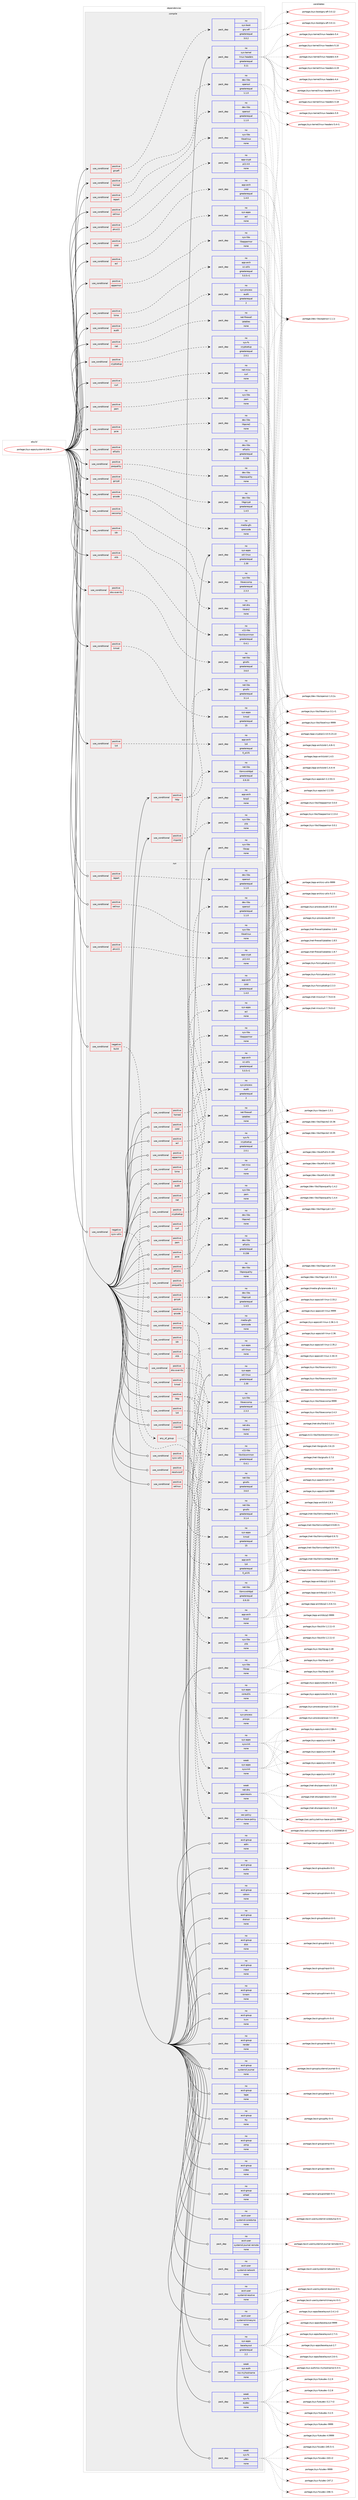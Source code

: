 digraph prolog {

# *************
# Graph options
# *************

newrank=true;
concentrate=true;
compound=true;
graph [rankdir=LR,fontname=Helvetica,fontsize=10,ranksep=1.5];#, ranksep=2.5, nodesep=0.2];
edge  [arrowhead=vee];
node  [fontname=Helvetica,fontsize=10];

# **********
# The ebuild
# **********

subgraph cluster_leftcol {
color=gray;
rank=same;
label=<<i>ebuild</i>>;
id [label="portage://sys-apps/systemd-246.6", color=red, width=4, href="../sys-apps/systemd-246.6.svg"];
}

# ****************
# The dependencies
# ****************

subgraph cluster_midcol {
color=gray;
label=<<i>dependencies</i>>;
subgraph cluster_compile {
fillcolor="#eeeeee";
style=filled;
label=<<i>compile</i>>;
subgraph cond2775 {
dependency9074 [label=<<TABLE BORDER="0" CELLBORDER="1" CELLSPACING="0" CELLPADDING="4"><TR><TD ROWSPAN="3" CELLPADDING="10">use_conditional</TD></TR><TR><TD>positive</TD></TR><TR><TD>acl</TD></TR></TABLE>>, shape=none, color=red];
subgraph pack6212 {
dependency9075 [label=<<TABLE BORDER="0" CELLBORDER="1" CELLSPACING="0" CELLPADDING="4" WIDTH="220"><TR><TD ROWSPAN="6" CELLPADDING="30">pack_dep</TD></TR><TR><TD WIDTH="110">no</TD></TR><TR><TD>sys-apps</TD></TR><TR><TD>acl</TD></TR><TR><TD>none</TD></TR><TR><TD></TD></TR></TABLE>>, shape=none, color=blue];
}
dependency9074:e -> dependency9075:w [weight=20,style="dashed",arrowhead="vee"];
}
id:e -> dependency9074:w [weight=20,style="solid",arrowhead="vee"];
subgraph cond2776 {
dependency9076 [label=<<TABLE BORDER="0" CELLBORDER="1" CELLSPACING="0" CELLPADDING="4"><TR><TD ROWSPAN="3" CELLPADDING="10">use_conditional</TD></TR><TR><TD>positive</TD></TR><TR><TD>apparmor</TD></TR></TABLE>>, shape=none, color=red];
subgraph pack6213 {
dependency9077 [label=<<TABLE BORDER="0" CELLBORDER="1" CELLSPACING="0" CELLPADDING="4" WIDTH="220"><TR><TD ROWSPAN="6" CELLPADDING="30">pack_dep</TD></TR><TR><TD WIDTH="110">no</TD></TR><TR><TD>sys-libs</TD></TR><TR><TD>libapparmor</TD></TR><TR><TD>none</TD></TR><TR><TD></TD></TR></TABLE>>, shape=none, color=blue];
}
dependency9076:e -> dependency9077:w [weight=20,style="dashed",arrowhead="vee"];
}
id:e -> dependency9076:w [weight=20,style="solid",arrowhead="vee"];
subgraph cond2777 {
dependency9078 [label=<<TABLE BORDER="0" CELLBORDER="1" CELLSPACING="0" CELLPADDING="4"><TR><TD ROWSPAN="3" CELLPADDING="10">use_conditional</TD></TR><TR><TD>positive</TD></TR><TR><TD>audit</TD></TR></TABLE>>, shape=none, color=red];
subgraph pack6214 {
dependency9079 [label=<<TABLE BORDER="0" CELLBORDER="1" CELLSPACING="0" CELLPADDING="4" WIDTH="220"><TR><TD ROWSPAN="6" CELLPADDING="30">pack_dep</TD></TR><TR><TD WIDTH="110">no</TD></TR><TR><TD>sys-process</TD></TR><TR><TD>audit</TD></TR><TR><TD>greaterequal</TD></TR><TR><TD>2</TD></TR></TABLE>>, shape=none, color=blue];
}
dependency9078:e -> dependency9079:w [weight=20,style="dashed",arrowhead="vee"];
}
id:e -> dependency9078:w [weight=20,style="solid",arrowhead="vee"];
subgraph cond2778 {
dependency9080 [label=<<TABLE BORDER="0" CELLBORDER="1" CELLSPACING="0" CELLPADDING="4"><TR><TD ROWSPAN="3" CELLPADDING="10">use_conditional</TD></TR><TR><TD>positive</TD></TR><TR><TD>cryptsetup</TD></TR></TABLE>>, shape=none, color=red];
subgraph pack6215 {
dependency9081 [label=<<TABLE BORDER="0" CELLBORDER="1" CELLSPACING="0" CELLPADDING="4" WIDTH="220"><TR><TD ROWSPAN="6" CELLPADDING="30">pack_dep</TD></TR><TR><TD WIDTH="110">no</TD></TR><TR><TD>sys-fs</TD></TR><TR><TD>cryptsetup</TD></TR><TR><TD>greaterequal</TD></TR><TR><TD>2.0.1</TD></TR></TABLE>>, shape=none, color=blue];
}
dependency9080:e -> dependency9081:w [weight=20,style="dashed",arrowhead="vee"];
}
id:e -> dependency9080:w [weight=20,style="solid",arrowhead="vee"];
subgraph cond2779 {
dependency9082 [label=<<TABLE BORDER="0" CELLBORDER="1" CELLSPACING="0" CELLPADDING="4"><TR><TD ROWSPAN="3" CELLPADDING="10">use_conditional</TD></TR><TR><TD>positive</TD></TR><TR><TD>curl</TD></TR></TABLE>>, shape=none, color=red];
subgraph pack6216 {
dependency9083 [label=<<TABLE BORDER="0" CELLBORDER="1" CELLSPACING="0" CELLPADDING="4" WIDTH="220"><TR><TD ROWSPAN="6" CELLPADDING="30">pack_dep</TD></TR><TR><TD WIDTH="110">no</TD></TR><TR><TD>net-misc</TD></TR><TR><TD>curl</TD></TR><TR><TD>none</TD></TR><TR><TD></TD></TR></TABLE>>, shape=none, color=blue];
}
dependency9082:e -> dependency9083:w [weight=20,style="dashed",arrowhead="vee"];
}
id:e -> dependency9082:w [weight=20,style="solid",arrowhead="vee"];
subgraph cond2780 {
dependency9084 [label=<<TABLE BORDER="0" CELLBORDER="1" CELLSPACING="0" CELLPADDING="4"><TR><TD ROWSPAN="3" CELLPADDING="10">use_conditional</TD></TR><TR><TD>positive</TD></TR><TR><TD>dns-over-tls</TD></TR></TABLE>>, shape=none, color=red];
subgraph pack6217 {
dependency9085 [label=<<TABLE BORDER="0" CELLBORDER="1" CELLSPACING="0" CELLPADDING="4" WIDTH="220"><TR><TD ROWSPAN="6" CELLPADDING="30">pack_dep</TD></TR><TR><TD WIDTH="110">no</TD></TR><TR><TD>net-libs</TD></TR><TR><TD>gnutls</TD></TR><TR><TD>greaterequal</TD></TR><TR><TD>3.6.0</TD></TR></TABLE>>, shape=none, color=blue];
}
dependency9084:e -> dependency9085:w [weight=20,style="dashed",arrowhead="vee"];
}
id:e -> dependency9084:w [weight=20,style="solid",arrowhead="vee"];
subgraph cond2781 {
dependency9086 [label=<<TABLE BORDER="0" CELLBORDER="1" CELLSPACING="0" CELLPADDING="4"><TR><TD ROWSPAN="3" CELLPADDING="10">use_conditional</TD></TR><TR><TD>positive</TD></TR><TR><TD>elfutils</TD></TR></TABLE>>, shape=none, color=red];
subgraph pack6218 {
dependency9087 [label=<<TABLE BORDER="0" CELLBORDER="1" CELLSPACING="0" CELLPADDING="4" WIDTH="220"><TR><TD ROWSPAN="6" CELLPADDING="30">pack_dep</TD></TR><TR><TD WIDTH="110">no</TD></TR><TR><TD>dev-libs</TD></TR><TR><TD>elfutils</TD></TR><TR><TD>greaterequal</TD></TR><TR><TD>0.158</TD></TR></TABLE>>, shape=none, color=blue];
}
dependency9086:e -> dependency9087:w [weight=20,style="dashed",arrowhead="vee"];
}
id:e -> dependency9086:w [weight=20,style="solid",arrowhead="vee"];
subgraph cond2782 {
dependency9088 [label=<<TABLE BORDER="0" CELLBORDER="1" CELLSPACING="0" CELLPADDING="4"><TR><TD ROWSPAN="3" CELLPADDING="10">use_conditional</TD></TR><TR><TD>positive</TD></TR><TR><TD>gcrypt</TD></TR></TABLE>>, shape=none, color=red];
subgraph pack6219 {
dependency9089 [label=<<TABLE BORDER="0" CELLBORDER="1" CELLSPACING="0" CELLPADDING="4" WIDTH="220"><TR><TD ROWSPAN="6" CELLPADDING="30">pack_dep</TD></TR><TR><TD WIDTH="110">no</TD></TR><TR><TD>dev-libs</TD></TR><TR><TD>libgcrypt</TD></TR><TR><TD>greaterequal</TD></TR><TR><TD>1.4.5</TD></TR></TABLE>>, shape=none, color=blue];
}
dependency9088:e -> dependency9089:w [weight=20,style="dashed",arrowhead="vee"];
}
id:e -> dependency9088:w [weight=20,style="solid",arrowhead="vee"];
subgraph cond2783 {
dependency9090 [label=<<TABLE BORDER="0" CELLBORDER="1" CELLSPACING="0" CELLPADDING="4"><TR><TD ROWSPAN="3" CELLPADDING="10">use_conditional</TD></TR><TR><TD>positive</TD></TR><TR><TD>gnuefi</TD></TR></TABLE>>, shape=none, color=red];
subgraph pack6220 {
dependency9091 [label=<<TABLE BORDER="0" CELLBORDER="1" CELLSPACING="0" CELLPADDING="4" WIDTH="220"><TR><TD ROWSPAN="6" CELLPADDING="30">pack_dep</TD></TR><TR><TD WIDTH="110">no</TD></TR><TR><TD>sys-boot</TD></TR><TR><TD>gnu-efi</TD></TR><TR><TD>greaterequal</TD></TR><TR><TD>3.0.2</TD></TR></TABLE>>, shape=none, color=blue];
}
dependency9090:e -> dependency9091:w [weight=20,style="dashed",arrowhead="vee"];
}
id:e -> dependency9090:w [weight=20,style="solid",arrowhead="vee"];
subgraph cond2784 {
dependency9092 [label=<<TABLE BORDER="0" CELLBORDER="1" CELLSPACING="0" CELLPADDING="4"><TR><TD ROWSPAN="3" CELLPADDING="10">use_conditional</TD></TR><TR><TD>positive</TD></TR><TR><TD>homed</TD></TR></TABLE>>, shape=none, color=red];
subgraph pack6221 {
dependency9093 [label=<<TABLE BORDER="0" CELLBORDER="1" CELLSPACING="0" CELLPADDING="4" WIDTH="220"><TR><TD ROWSPAN="6" CELLPADDING="30">pack_dep</TD></TR><TR><TD WIDTH="110">no</TD></TR><TR><TD>dev-libs</TD></TR><TR><TD>openssl</TD></TR><TR><TD>greaterequal</TD></TR><TR><TD>1.1.0</TD></TR></TABLE>>, shape=none, color=blue];
}
dependency9092:e -> dependency9093:w [weight=20,style="dashed",arrowhead="vee"];
}
id:e -> dependency9092:w [weight=20,style="solid",arrowhead="vee"];
subgraph cond2785 {
dependency9094 [label=<<TABLE BORDER="0" CELLBORDER="1" CELLSPACING="0" CELLPADDING="4"><TR><TD ROWSPAN="3" CELLPADDING="10">use_conditional</TD></TR><TR><TD>positive</TD></TR><TR><TD>http</TD></TR></TABLE>>, shape=none, color=red];
subgraph pack6222 {
dependency9095 [label=<<TABLE BORDER="0" CELLBORDER="1" CELLSPACING="0" CELLPADDING="4" WIDTH="220"><TR><TD ROWSPAN="6" CELLPADDING="30">pack_dep</TD></TR><TR><TD WIDTH="110">no</TD></TR><TR><TD>net-libs</TD></TR><TR><TD>libmicrohttpd</TD></TR><TR><TD>greaterequal</TD></TR><TR><TD>0.9.33</TD></TR></TABLE>>, shape=none, color=blue];
}
dependency9094:e -> dependency9095:w [weight=20,style="dashed",arrowhead="vee"];
subgraph pack6223 {
dependency9096 [label=<<TABLE BORDER="0" CELLBORDER="1" CELLSPACING="0" CELLPADDING="4" WIDTH="220"><TR><TD ROWSPAN="6" CELLPADDING="30">pack_dep</TD></TR><TR><TD WIDTH="110">no</TD></TR><TR><TD>net-libs</TD></TR><TR><TD>gnutls</TD></TR><TR><TD>greaterequal</TD></TR><TR><TD>3.1.4</TD></TR></TABLE>>, shape=none, color=blue];
}
dependency9094:e -> dependency9096:w [weight=20,style="dashed",arrowhead="vee"];
}
id:e -> dependency9094:w [weight=20,style="solid",arrowhead="vee"];
subgraph cond2786 {
dependency9097 [label=<<TABLE BORDER="0" CELLBORDER="1" CELLSPACING="0" CELLPADDING="4"><TR><TD ROWSPAN="3" CELLPADDING="10">use_conditional</TD></TR><TR><TD>positive</TD></TR><TR><TD>idn</TD></TR></TABLE>>, shape=none, color=red];
subgraph pack6224 {
dependency9098 [label=<<TABLE BORDER="0" CELLBORDER="1" CELLSPACING="0" CELLPADDING="4" WIDTH="220"><TR><TD ROWSPAN="6" CELLPADDING="30">pack_dep</TD></TR><TR><TD WIDTH="110">no</TD></TR><TR><TD>net-dns</TD></TR><TR><TD>libidn2</TD></TR><TR><TD>none</TD></TR><TR><TD></TD></TR></TABLE>>, shape=none, color=blue];
}
dependency9097:e -> dependency9098:w [weight=20,style="dashed",arrowhead="vee"];
}
id:e -> dependency9097:w [weight=20,style="solid",arrowhead="vee"];
subgraph cond2787 {
dependency9099 [label=<<TABLE BORDER="0" CELLBORDER="1" CELLSPACING="0" CELLPADDING="4"><TR><TD ROWSPAN="3" CELLPADDING="10">use_conditional</TD></TR><TR><TD>positive</TD></TR><TR><TD>importd</TD></TR></TABLE>>, shape=none, color=red];
subgraph pack6225 {
dependency9100 [label=<<TABLE BORDER="0" CELLBORDER="1" CELLSPACING="0" CELLPADDING="4" WIDTH="220"><TR><TD ROWSPAN="6" CELLPADDING="30">pack_dep</TD></TR><TR><TD WIDTH="110">no</TD></TR><TR><TD>app-arch</TD></TR><TR><TD>bzip2</TD></TR><TR><TD>none</TD></TR><TR><TD></TD></TR></TABLE>>, shape=none, color=blue];
}
dependency9099:e -> dependency9100:w [weight=20,style="dashed",arrowhead="vee"];
subgraph pack6226 {
dependency9101 [label=<<TABLE BORDER="0" CELLBORDER="1" CELLSPACING="0" CELLPADDING="4" WIDTH="220"><TR><TD ROWSPAN="6" CELLPADDING="30">pack_dep</TD></TR><TR><TD WIDTH="110">no</TD></TR><TR><TD>sys-libs</TD></TR><TR><TD>zlib</TD></TR><TR><TD>none</TD></TR><TR><TD></TD></TR></TABLE>>, shape=none, color=blue];
}
dependency9099:e -> dependency9101:w [weight=20,style="dashed",arrowhead="vee"];
}
id:e -> dependency9099:w [weight=20,style="solid",arrowhead="vee"];
subgraph cond2788 {
dependency9102 [label=<<TABLE BORDER="0" CELLBORDER="1" CELLSPACING="0" CELLPADDING="4"><TR><TD ROWSPAN="3" CELLPADDING="10">use_conditional</TD></TR><TR><TD>positive</TD></TR><TR><TD>kmod</TD></TR></TABLE>>, shape=none, color=red];
subgraph pack6227 {
dependency9103 [label=<<TABLE BORDER="0" CELLBORDER="1" CELLSPACING="0" CELLPADDING="4" WIDTH="220"><TR><TD ROWSPAN="6" CELLPADDING="30">pack_dep</TD></TR><TR><TD WIDTH="110">no</TD></TR><TR><TD>sys-apps</TD></TR><TR><TD>kmod</TD></TR><TR><TD>greaterequal</TD></TR><TR><TD>15</TD></TR></TABLE>>, shape=none, color=blue];
}
dependency9102:e -> dependency9103:w [weight=20,style="dashed",arrowhead="vee"];
}
id:e -> dependency9102:w [weight=20,style="solid",arrowhead="vee"];
subgraph cond2789 {
dependency9104 [label=<<TABLE BORDER="0" CELLBORDER="1" CELLSPACING="0" CELLPADDING="4"><TR><TD ROWSPAN="3" CELLPADDING="10">use_conditional</TD></TR><TR><TD>positive</TD></TR><TR><TD>lz4</TD></TR></TABLE>>, shape=none, color=red];
subgraph pack6228 {
dependency9105 [label=<<TABLE BORDER="0" CELLBORDER="1" CELLSPACING="0" CELLPADDING="4" WIDTH="220"><TR><TD ROWSPAN="6" CELLPADDING="30">pack_dep</TD></TR><TR><TD WIDTH="110">no</TD></TR><TR><TD>app-arch</TD></TR><TR><TD>lz4</TD></TR><TR><TD>greaterequal</TD></TR><TR><TD>0_p131</TD></TR></TABLE>>, shape=none, color=blue];
}
dependency9104:e -> dependency9105:w [weight=20,style="dashed",arrowhead="vee"];
}
id:e -> dependency9104:w [weight=20,style="solid",arrowhead="vee"];
subgraph cond2790 {
dependency9106 [label=<<TABLE BORDER="0" CELLBORDER="1" CELLSPACING="0" CELLPADDING="4"><TR><TD ROWSPAN="3" CELLPADDING="10">use_conditional</TD></TR><TR><TD>positive</TD></TR><TR><TD>lzma</TD></TR></TABLE>>, shape=none, color=red];
subgraph pack6229 {
dependency9107 [label=<<TABLE BORDER="0" CELLBORDER="1" CELLSPACING="0" CELLPADDING="4" WIDTH="220"><TR><TD ROWSPAN="6" CELLPADDING="30">pack_dep</TD></TR><TR><TD WIDTH="110">no</TD></TR><TR><TD>app-arch</TD></TR><TR><TD>xz-utils</TD></TR><TR><TD>greaterequal</TD></TR><TR><TD>5.0.5-r1</TD></TR></TABLE>>, shape=none, color=blue];
}
dependency9106:e -> dependency9107:w [weight=20,style="dashed",arrowhead="vee"];
}
id:e -> dependency9106:w [weight=20,style="solid",arrowhead="vee"];
subgraph cond2791 {
dependency9108 [label=<<TABLE BORDER="0" CELLBORDER="1" CELLSPACING="0" CELLPADDING="4"><TR><TD ROWSPAN="3" CELLPADDING="10">use_conditional</TD></TR><TR><TD>positive</TD></TR><TR><TD>nat</TD></TR></TABLE>>, shape=none, color=red];
subgraph pack6230 {
dependency9109 [label=<<TABLE BORDER="0" CELLBORDER="1" CELLSPACING="0" CELLPADDING="4" WIDTH="220"><TR><TD ROWSPAN="6" CELLPADDING="30">pack_dep</TD></TR><TR><TD WIDTH="110">no</TD></TR><TR><TD>net-firewall</TD></TR><TR><TD>iptables</TD></TR><TR><TD>none</TD></TR><TR><TD></TD></TR></TABLE>>, shape=none, color=blue];
}
dependency9108:e -> dependency9109:w [weight=20,style="dashed",arrowhead="vee"];
}
id:e -> dependency9108:w [weight=20,style="solid",arrowhead="vee"];
subgraph cond2792 {
dependency9110 [label=<<TABLE BORDER="0" CELLBORDER="1" CELLSPACING="0" CELLPADDING="4"><TR><TD ROWSPAN="3" CELLPADDING="10">use_conditional</TD></TR><TR><TD>positive</TD></TR><TR><TD>pam</TD></TR></TABLE>>, shape=none, color=red];
subgraph pack6231 {
dependency9111 [label=<<TABLE BORDER="0" CELLBORDER="1" CELLSPACING="0" CELLPADDING="4" WIDTH="220"><TR><TD ROWSPAN="6" CELLPADDING="30">pack_dep</TD></TR><TR><TD WIDTH="110">no</TD></TR><TR><TD>sys-libs</TD></TR><TR><TD>pam</TD></TR><TR><TD>none</TD></TR><TR><TD></TD></TR></TABLE>>, shape=none, color=blue];
}
dependency9110:e -> dependency9111:w [weight=20,style="dashed",arrowhead="vee"];
}
id:e -> dependency9110:w [weight=20,style="solid",arrowhead="vee"];
subgraph cond2793 {
dependency9112 [label=<<TABLE BORDER="0" CELLBORDER="1" CELLSPACING="0" CELLPADDING="4"><TR><TD ROWSPAN="3" CELLPADDING="10">use_conditional</TD></TR><TR><TD>positive</TD></TR><TR><TD>pcre</TD></TR></TABLE>>, shape=none, color=red];
subgraph pack6232 {
dependency9113 [label=<<TABLE BORDER="0" CELLBORDER="1" CELLSPACING="0" CELLPADDING="4" WIDTH="220"><TR><TD ROWSPAN="6" CELLPADDING="30">pack_dep</TD></TR><TR><TD WIDTH="110">no</TD></TR><TR><TD>dev-libs</TD></TR><TR><TD>libpcre2</TD></TR><TR><TD>none</TD></TR><TR><TD></TD></TR></TABLE>>, shape=none, color=blue];
}
dependency9112:e -> dependency9113:w [weight=20,style="dashed",arrowhead="vee"];
}
id:e -> dependency9112:w [weight=20,style="solid",arrowhead="vee"];
subgraph cond2794 {
dependency9114 [label=<<TABLE BORDER="0" CELLBORDER="1" CELLSPACING="0" CELLPADDING="4"><TR><TD ROWSPAN="3" CELLPADDING="10">use_conditional</TD></TR><TR><TD>positive</TD></TR><TR><TD>pkcs11</TD></TR></TABLE>>, shape=none, color=red];
subgraph pack6233 {
dependency9115 [label=<<TABLE BORDER="0" CELLBORDER="1" CELLSPACING="0" CELLPADDING="4" WIDTH="220"><TR><TD ROWSPAN="6" CELLPADDING="30">pack_dep</TD></TR><TR><TD WIDTH="110">no</TD></TR><TR><TD>app-crypt</TD></TR><TR><TD>p11-kit</TD></TR><TR><TD>none</TD></TR><TR><TD></TD></TR></TABLE>>, shape=none, color=blue];
}
dependency9114:e -> dependency9115:w [weight=20,style="dashed",arrowhead="vee"];
}
id:e -> dependency9114:w [weight=20,style="solid",arrowhead="vee"];
subgraph cond2795 {
dependency9116 [label=<<TABLE BORDER="0" CELLBORDER="1" CELLSPACING="0" CELLPADDING="4"><TR><TD ROWSPAN="3" CELLPADDING="10">use_conditional</TD></TR><TR><TD>positive</TD></TR><TR><TD>pwquality</TD></TR></TABLE>>, shape=none, color=red];
subgraph pack6234 {
dependency9117 [label=<<TABLE BORDER="0" CELLBORDER="1" CELLSPACING="0" CELLPADDING="4" WIDTH="220"><TR><TD ROWSPAN="6" CELLPADDING="30">pack_dep</TD></TR><TR><TD WIDTH="110">no</TD></TR><TR><TD>dev-libs</TD></TR><TR><TD>libpwquality</TD></TR><TR><TD>none</TD></TR><TR><TD></TD></TR></TABLE>>, shape=none, color=blue];
}
dependency9116:e -> dependency9117:w [weight=20,style="dashed",arrowhead="vee"];
}
id:e -> dependency9116:w [weight=20,style="solid",arrowhead="vee"];
subgraph cond2796 {
dependency9118 [label=<<TABLE BORDER="0" CELLBORDER="1" CELLSPACING="0" CELLPADDING="4"><TR><TD ROWSPAN="3" CELLPADDING="10">use_conditional</TD></TR><TR><TD>positive</TD></TR><TR><TD>qrcode</TD></TR></TABLE>>, shape=none, color=red];
subgraph pack6235 {
dependency9119 [label=<<TABLE BORDER="0" CELLBORDER="1" CELLSPACING="0" CELLPADDING="4" WIDTH="220"><TR><TD ROWSPAN="6" CELLPADDING="30">pack_dep</TD></TR><TR><TD WIDTH="110">no</TD></TR><TR><TD>media-gfx</TD></TR><TR><TD>qrencode</TD></TR><TR><TD>none</TD></TR><TR><TD></TD></TR></TABLE>>, shape=none, color=blue];
}
dependency9118:e -> dependency9119:w [weight=20,style="dashed",arrowhead="vee"];
}
id:e -> dependency9118:w [weight=20,style="solid",arrowhead="vee"];
subgraph cond2797 {
dependency9120 [label=<<TABLE BORDER="0" CELLBORDER="1" CELLSPACING="0" CELLPADDING="4"><TR><TD ROWSPAN="3" CELLPADDING="10">use_conditional</TD></TR><TR><TD>positive</TD></TR><TR><TD>repart</TD></TR></TABLE>>, shape=none, color=red];
subgraph pack6236 {
dependency9121 [label=<<TABLE BORDER="0" CELLBORDER="1" CELLSPACING="0" CELLPADDING="4" WIDTH="220"><TR><TD ROWSPAN="6" CELLPADDING="30">pack_dep</TD></TR><TR><TD WIDTH="110">no</TD></TR><TR><TD>dev-libs</TD></TR><TR><TD>openssl</TD></TR><TR><TD>greaterequal</TD></TR><TR><TD>1.1.0</TD></TR></TABLE>>, shape=none, color=blue];
}
dependency9120:e -> dependency9121:w [weight=20,style="dashed",arrowhead="vee"];
}
id:e -> dependency9120:w [weight=20,style="solid",arrowhead="vee"];
subgraph cond2798 {
dependency9122 [label=<<TABLE BORDER="0" CELLBORDER="1" CELLSPACING="0" CELLPADDING="4"><TR><TD ROWSPAN="3" CELLPADDING="10">use_conditional</TD></TR><TR><TD>positive</TD></TR><TR><TD>seccomp</TD></TR></TABLE>>, shape=none, color=red];
subgraph pack6237 {
dependency9123 [label=<<TABLE BORDER="0" CELLBORDER="1" CELLSPACING="0" CELLPADDING="4" WIDTH="220"><TR><TD ROWSPAN="6" CELLPADDING="30">pack_dep</TD></TR><TR><TD WIDTH="110">no</TD></TR><TR><TD>sys-libs</TD></TR><TR><TD>libseccomp</TD></TR><TR><TD>greaterequal</TD></TR><TR><TD>2.3.3</TD></TR></TABLE>>, shape=none, color=blue];
}
dependency9122:e -> dependency9123:w [weight=20,style="dashed",arrowhead="vee"];
}
id:e -> dependency9122:w [weight=20,style="solid",arrowhead="vee"];
subgraph cond2799 {
dependency9124 [label=<<TABLE BORDER="0" CELLBORDER="1" CELLSPACING="0" CELLPADDING="4"><TR><TD ROWSPAN="3" CELLPADDING="10">use_conditional</TD></TR><TR><TD>positive</TD></TR><TR><TD>selinux</TD></TR></TABLE>>, shape=none, color=red];
subgraph pack6238 {
dependency9125 [label=<<TABLE BORDER="0" CELLBORDER="1" CELLSPACING="0" CELLPADDING="4" WIDTH="220"><TR><TD ROWSPAN="6" CELLPADDING="30">pack_dep</TD></TR><TR><TD WIDTH="110">no</TD></TR><TR><TD>sys-libs</TD></TR><TR><TD>libselinux</TD></TR><TR><TD>none</TD></TR><TR><TD></TD></TR></TABLE>>, shape=none, color=blue];
}
dependency9124:e -> dependency9125:w [weight=20,style="dashed",arrowhead="vee"];
}
id:e -> dependency9124:w [weight=20,style="solid",arrowhead="vee"];
subgraph cond2800 {
dependency9126 [label=<<TABLE BORDER="0" CELLBORDER="1" CELLSPACING="0" CELLPADDING="4"><TR><TD ROWSPAN="3" CELLPADDING="10">use_conditional</TD></TR><TR><TD>positive</TD></TR><TR><TD>xkb</TD></TR></TABLE>>, shape=none, color=red];
subgraph pack6239 {
dependency9127 [label=<<TABLE BORDER="0" CELLBORDER="1" CELLSPACING="0" CELLPADDING="4" WIDTH="220"><TR><TD ROWSPAN="6" CELLPADDING="30">pack_dep</TD></TR><TR><TD WIDTH="110">no</TD></TR><TR><TD>x11-libs</TD></TR><TR><TD>libxkbcommon</TD></TR><TR><TD>greaterequal</TD></TR><TR><TD>0.4.1</TD></TR></TABLE>>, shape=none, color=blue];
}
dependency9126:e -> dependency9127:w [weight=20,style="dashed",arrowhead="vee"];
}
id:e -> dependency9126:w [weight=20,style="solid",arrowhead="vee"];
subgraph cond2801 {
dependency9128 [label=<<TABLE BORDER="0" CELLBORDER="1" CELLSPACING="0" CELLPADDING="4"><TR><TD ROWSPAN="3" CELLPADDING="10">use_conditional</TD></TR><TR><TD>positive</TD></TR><TR><TD>zstd</TD></TR></TABLE>>, shape=none, color=red];
subgraph pack6240 {
dependency9129 [label=<<TABLE BORDER="0" CELLBORDER="1" CELLSPACING="0" CELLPADDING="4" WIDTH="220"><TR><TD ROWSPAN="6" CELLPADDING="30">pack_dep</TD></TR><TR><TD WIDTH="110">no</TD></TR><TR><TD>app-arch</TD></TR><TR><TD>zstd</TD></TR><TR><TD>greaterequal</TD></TR><TR><TD>1.4.0</TD></TR></TABLE>>, shape=none, color=blue];
}
dependency9128:e -> dependency9129:w [weight=20,style="dashed",arrowhead="vee"];
}
id:e -> dependency9128:w [weight=20,style="solid",arrowhead="vee"];
subgraph pack6241 {
dependency9130 [label=<<TABLE BORDER="0" CELLBORDER="1" CELLSPACING="0" CELLPADDING="4" WIDTH="220"><TR><TD ROWSPAN="6" CELLPADDING="30">pack_dep</TD></TR><TR><TD WIDTH="110">no</TD></TR><TR><TD>sys-apps</TD></TR><TR><TD>util-linux</TD></TR><TR><TD>greaterequal</TD></TR><TR><TD>2.30</TD></TR></TABLE>>, shape=none, color=blue];
}
id:e -> dependency9130:w [weight=20,style="solid",arrowhead="vee"];
subgraph pack6242 {
dependency9131 [label=<<TABLE BORDER="0" CELLBORDER="1" CELLSPACING="0" CELLPADDING="4" WIDTH="220"><TR><TD ROWSPAN="6" CELLPADDING="30">pack_dep</TD></TR><TR><TD WIDTH="110">no</TD></TR><TR><TD>sys-kernel</TD></TR><TR><TD>linux-headers</TD></TR><TR><TD>greaterequal</TD></TR><TR><TD>3.11</TD></TR></TABLE>>, shape=none, color=blue];
}
id:e -> dependency9131:w [weight=20,style="solid",arrowhead="vee"];
subgraph pack6243 {
dependency9132 [label=<<TABLE BORDER="0" CELLBORDER="1" CELLSPACING="0" CELLPADDING="4" WIDTH="220"><TR><TD ROWSPAN="6" CELLPADDING="30">pack_dep</TD></TR><TR><TD WIDTH="110">no</TD></TR><TR><TD>sys-libs</TD></TR><TR><TD>libcap</TD></TR><TR><TD>none</TD></TR><TR><TD></TD></TR></TABLE>>, shape=none, color=blue];
}
id:e -> dependency9132:w [weight=20,style="solid",arrowhead="vee"];
}
subgraph cluster_compileandrun {
fillcolor="#eeeeee";
style=filled;
label=<<i>compile and run</i>>;
}
subgraph cluster_run {
fillcolor="#eeeeee";
style=filled;
label=<<i>run</i>>;
subgraph cond2802 {
dependency9133 [label=<<TABLE BORDER="0" CELLBORDER="1" CELLSPACING="0" CELLPADDING="4"><TR><TD ROWSPAN="3" CELLPADDING="10">use_conditional</TD></TR><TR><TD>negative</TD></TR><TR><TD>build</TD></TR></TABLE>>, shape=none, color=red];
subgraph any76 {
dependency9134 [label=<<TABLE BORDER="0" CELLBORDER="1" CELLSPACING="0" CELLPADDING="4"><TR><TD CELLPADDING="10">any_of_group</TD></TR></TABLE>>, shape=none, color=red];subgraph pack6244 {
dependency9135 [label=<<TABLE BORDER="0" CELLBORDER="1" CELLSPACING="0" CELLPADDING="4" WIDTH="220"><TR><TD ROWSPAN="6" CELLPADDING="30">pack_dep</TD></TR><TR><TD WIDTH="110">no</TD></TR><TR><TD>sys-apps</TD></TR><TR><TD>util-linux</TD></TR><TR><TD>none</TD></TR><TR><TD></TD></TR></TABLE>>, shape=none, color=blue];
}
dependency9134:e -> dependency9135:w [weight=20,style="dotted",arrowhead="oinv"];
subgraph pack6245 {
dependency9136 [label=<<TABLE BORDER="0" CELLBORDER="1" CELLSPACING="0" CELLPADDING="4" WIDTH="220"><TR><TD ROWSPAN="6" CELLPADDING="30">pack_dep</TD></TR><TR><TD WIDTH="110">no</TD></TR><TR><TD>sys-process</TD></TR><TR><TD>procps</TD></TR><TR><TD>none</TD></TR><TR><TD></TD></TR></TABLE>>, shape=none, color=blue];
}
dependency9134:e -> dependency9136:w [weight=20,style="dotted",arrowhead="oinv"];
subgraph pack6246 {
dependency9137 [label=<<TABLE BORDER="0" CELLBORDER="1" CELLSPACING="0" CELLPADDING="4" WIDTH="220"><TR><TD ROWSPAN="6" CELLPADDING="30">pack_dep</TD></TR><TR><TD WIDTH="110">no</TD></TR><TR><TD>sys-apps</TD></TR><TR><TD>coreutils</TD></TR><TR><TD>none</TD></TR><TR><TD></TD></TR></TABLE>>, shape=none, color=blue];
}
dependency9134:e -> dependency9137:w [weight=20,style="dotted",arrowhead="oinv"];
}
dependency9133:e -> dependency9134:w [weight=20,style="dashed",arrowhead="vee"];
}
id:e -> dependency9133:w [weight=20,style="solid",arrowhead="odot"];
subgraph cond2803 {
dependency9138 [label=<<TABLE BORDER="0" CELLBORDER="1" CELLSPACING="0" CELLPADDING="4"><TR><TD ROWSPAN="3" CELLPADDING="10">use_conditional</TD></TR><TR><TD>negative</TD></TR><TR><TD>sysv-utils</TD></TR></TABLE>>, shape=none, color=red];
subgraph pack6247 {
dependency9139 [label=<<TABLE BORDER="0" CELLBORDER="1" CELLSPACING="0" CELLPADDING="4" WIDTH="220"><TR><TD ROWSPAN="6" CELLPADDING="30">pack_dep</TD></TR><TR><TD WIDTH="110">no</TD></TR><TR><TD>sys-apps</TD></TR><TR><TD>sysvinit</TD></TR><TR><TD>none</TD></TR><TR><TD></TD></TR></TABLE>>, shape=none, color=blue];
}
dependency9138:e -> dependency9139:w [weight=20,style="dashed",arrowhead="vee"];
}
id:e -> dependency9138:w [weight=20,style="solid",arrowhead="odot"];
subgraph cond2804 {
dependency9140 [label=<<TABLE BORDER="0" CELLBORDER="1" CELLSPACING="0" CELLPADDING="4"><TR><TD ROWSPAN="3" CELLPADDING="10">use_conditional</TD></TR><TR><TD>positive</TD></TR><TR><TD>acl</TD></TR></TABLE>>, shape=none, color=red];
subgraph pack6248 {
dependency9141 [label=<<TABLE BORDER="0" CELLBORDER="1" CELLSPACING="0" CELLPADDING="4" WIDTH="220"><TR><TD ROWSPAN="6" CELLPADDING="30">pack_dep</TD></TR><TR><TD WIDTH="110">no</TD></TR><TR><TD>sys-apps</TD></TR><TR><TD>acl</TD></TR><TR><TD>none</TD></TR><TR><TD></TD></TR></TABLE>>, shape=none, color=blue];
}
dependency9140:e -> dependency9141:w [weight=20,style="dashed",arrowhead="vee"];
}
id:e -> dependency9140:w [weight=20,style="solid",arrowhead="odot"];
subgraph cond2805 {
dependency9142 [label=<<TABLE BORDER="0" CELLBORDER="1" CELLSPACING="0" CELLPADDING="4"><TR><TD ROWSPAN="3" CELLPADDING="10">use_conditional</TD></TR><TR><TD>positive</TD></TR><TR><TD>apparmor</TD></TR></TABLE>>, shape=none, color=red];
subgraph pack6249 {
dependency9143 [label=<<TABLE BORDER="0" CELLBORDER="1" CELLSPACING="0" CELLPADDING="4" WIDTH="220"><TR><TD ROWSPAN="6" CELLPADDING="30">pack_dep</TD></TR><TR><TD WIDTH="110">no</TD></TR><TR><TD>sys-libs</TD></TR><TR><TD>libapparmor</TD></TR><TR><TD>none</TD></TR><TR><TD></TD></TR></TABLE>>, shape=none, color=blue];
}
dependency9142:e -> dependency9143:w [weight=20,style="dashed",arrowhead="vee"];
}
id:e -> dependency9142:w [weight=20,style="solid",arrowhead="odot"];
subgraph cond2806 {
dependency9144 [label=<<TABLE BORDER="0" CELLBORDER="1" CELLSPACING="0" CELLPADDING="4"><TR><TD ROWSPAN="3" CELLPADDING="10">use_conditional</TD></TR><TR><TD>positive</TD></TR><TR><TD>audit</TD></TR></TABLE>>, shape=none, color=red];
subgraph pack6250 {
dependency9145 [label=<<TABLE BORDER="0" CELLBORDER="1" CELLSPACING="0" CELLPADDING="4" WIDTH="220"><TR><TD ROWSPAN="6" CELLPADDING="30">pack_dep</TD></TR><TR><TD WIDTH="110">no</TD></TR><TR><TD>sys-process</TD></TR><TR><TD>audit</TD></TR><TR><TD>greaterequal</TD></TR><TR><TD>2</TD></TR></TABLE>>, shape=none, color=blue];
}
dependency9144:e -> dependency9145:w [weight=20,style="dashed",arrowhead="vee"];
}
id:e -> dependency9144:w [weight=20,style="solid",arrowhead="odot"];
subgraph cond2807 {
dependency9146 [label=<<TABLE BORDER="0" CELLBORDER="1" CELLSPACING="0" CELLPADDING="4"><TR><TD ROWSPAN="3" CELLPADDING="10">use_conditional</TD></TR><TR><TD>positive</TD></TR><TR><TD>cryptsetup</TD></TR></TABLE>>, shape=none, color=red];
subgraph pack6251 {
dependency9147 [label=<<TABLE BORDER="0" CELLBORDER="1" CELLSPACING="0" CELLPADDING="4" WIDTH="220"><TR><TD ROWSPAN="6" CELLPADDING="30">pack_dep</TD></TR><TR><TD WIDTH="110">no</TD></TR><TR><TD>sys-fs</TD></TR><TR><TD>cryptsetup</TD></TR><TR><TD>greaterequal</TD></TR><TR><TD>2.0.1</TD></TR></TABLE>>, shape=none, color=blue];
}
dependency9146:e -> dependency9147:w [weight=20,style="dashed",arrowhead="vee"];
}
id:e -> dependency9146:w [weight=20,style="solid",arrowhead="odot"];
subgraph cond2808 {
dependency9148 [label=<<TABLE BORDER="0" CELLBORDER="1" CELLSPACING="0" CELLPADDING="4"><TR><TD ROWSPAN="3" CELLPADDING="10">use_conditional</TD></TR><TR><TD>positive</TD></TR><TR><TD>curl</TD></TR></TABLE>>, shape=none, color=red];
subgraph pack6252 {
dependency9149 [label=<<TABLE BORDER="0" CELLBORDER="1" CELLSPACING="0" CELLPADDING="4" WIDTH="220"><TR><TD ROWSPAN="6" CELLPADDING="30">pack_dep</TD></TR><TR><TD WIDTH="110">no</TD></TR><TR><TD>net-misc</TD></TR><TR><TD>curl</TD></TR><TR><TD>none</TD></TR><TR><TD></TD></TR></TABLE>>, shape=none, color=blue];
}
dependency9148:e -> dependency9149:w [weight=20,style="dashed",arrowhead="vee"];
}
id:e -> dependency9148:w [weight=20,style="solid",arrowhead="odot"];
subgraph cond2809 {
dependency9150 [label=<<TABLE BORDER="0" CELLBORDER="1" CELLSPACING="0" CELLPADDING="4"><TR><TD ROWSPAN="3" CELLPADDING="10">use_conditional</TD></TR><TR><TD>positive</TD></TR><TR><TD>dns-over-tls</TD></TR></TABLE>>, shape=none, color=red];
subgraph pack6253 {
dependency9151 [label=<<TABLE BORDER="0" CELLBORDER="1" CELLSPACING="0" CELLPADDING="4" WIDTH="220"><TR><TD ROWSPAN="6" CELLPADDING="30">pack_dep</TD></TR><TR><TD WIDTH="110">no</TD></TR><TR><TD>net-libs</TD></TR><TR><TD>gnutls</TD></TR><TR><TD>greaterequal</TD></TR><TR><TD>3.6.0</TD></TR></TABLE>>, shape=none, color=blue];
}
dependency9150:e -> dependency9151:w [weight=20,style="dashed",arrowhead="vee"];
}
id:e -> dependency9150:w [weight=20,style="solid",arrowhead="odot"];
subgraph cond2810 {
dependency9152 [label=<<TABLE BORDER="0" CELLBORDER="1" CELLSPACING="0" CELLPADDING="4"><TR><TD ROWSPAN="3" CELLPADDING="10">use_conditional</TD></TR><TR><TD>positive</TD></TR><TR><TD>elfutils</TD></TR></TABLE>>, shape=none, color=red];
subgraph pack6254 {
dependency9153 [label=<<TABLE BORDER="0" CELLBORDER="1" CELLSPACING="0" CELLPADDING="4" WIDTH="220"><TR><TD ROWSPAN="6" CELLPADDING="30">pack_dep</TD></TR><TR><TD WIDTH="110">no</TD></TR><TR><TD>dev-libs</TD></TR><TR><TD>elfutils</TD></TR><TR><TD>greaterequal</TD></TR><TR><TD>0.158</TD></TR></TABLE>>, shape=none, color=blue];
}
dependency9152:e -> dependency9153:w [weight=20,style="dashed",arrowhead="vee"];
}
id:e -> dependency9152:w [weight=20,style="solid",arrowhead="odot"];
subgraph cond2811 {
dependency9154 [label=<<TABLE BORDER="0" CELLBORDER="1" CELLSPACING="0" CELLPADDING="4"><TR><TD ROWSPAN="3" CELLPADDING="10">use_conditional</TD></TR><TR><TD>positive</TD></TR><TR><TD>gcrypt</TD></TR></TABLE>>, shape=none, color=red];
subgraph pack6255 {
dependency9155 [label=<<TABLE BORDER="0" CELLBORDER="1" CELLSPACING="0" CELLPADDING="4" WIDTH="220"><TR><TD ROWSPAN="6" CELLPADDING="30">pack_dep</TD></TR><TR><TD WIDTH="110">no</TD></TR><TR><TD>dev-libs</TD></TR><TR><TD>libgcrypt</TD></TR><TR><TD>greaterequal</TD></TR><TR><TD>1.4.5</TD></TR></TABLE>>, shape=none, color=blue];
}
dependency9154:e -> dependency9155:w [weight=20,style="dashed",arrowhead="vee"];
}
id:e -> dependency9154:w [weight=20,style="solid",arrowhead="odot"];
subgraph cond2812 {
dependency9156 [label=<<TABLE BORDER="0" CELLBORDER="1" CELLSPACING="0" CELLPADDING="4"><TR><TD ROWSPAN="3" CELLPADDING="10">use_conditional</TD></TR><TR><TD>positive</TD></TR><TR><TD>homed</TD></TR></TABLE>>, shape=none, color=red];
subgraph pack6256 {
dependency9157 [label=<<TABLE BORDER="0" CELLBORDER="1" CELLSPACING="0" CELLPADDING="4" WIDTH="220"><TR><TD ROWSPAN="6" CELLPADDING="30">pack_dep</TD></TR><TR><TD WIDTH="110">no</TD></TR><TR><TD>dev-libs</TD></TR><TR><TD>openssl</TD></TR><TR><TD>greaterequal</TD></TR><TR><TD>1.1.0</TD></TR></TABLE>>, shape=none, color=blue];
}
dependency9156:e -> dependency9157:w [weight=20,style="dashed",arrowhead="vee"];
}
id:e -> dependency9156:w [weight=20,style="solid",arrowhead="odot"];
subgraph cond2813 {
dependency9158 [label=<<TABLE BORDER="0" CELLBORDER="1" CELLSPACING="0" CELLPADDING="4"><TR><TD ROWSPAN="3" CELLPADDING="10">use_conditional</TD></TR><TR><TD>positive</TD></TR><TR><TD>http</TD></TR></TABLE>>, shape=none, color=red];
subgraph pack6257 {
dependency9159 [label=<<TABLE BORDER="0" CELLBORDER="1" CELLSPACING="0" CELLPADDING="4" WIDTH="220"><TR><TD ROWSPAN="6" CELLPADDING="30">pack_dep</TD></TR><TR><TD WIDTH="110">no</TD></TR><TR><TD>net-libs</TD></TR><TR><TD>libmicrohttpd</TD></TR><TR><TD>greaterequal</TD></TR><TR><TD>0.9.33</TD></TR></TABLE>>, shape=none, color=blue];
}
dependency9158:e -> dependency9159:w [weight=20,style="dashed",arrowhead="vee"];
subgraph pack6258 {
dependency9160 [label=<<TABLE BORDER="0" CELLBORDER="1" CELLSPACING="0" CELLPADDING="4" WIDTH="220"><TR><TD ROWSPAN="6" CELLPADDING="30">pack_dep</TD></TR><TR><TD WIDTH="110">no</TD></TR><TR><TD>net-libs</TD></TR><TR><TD>gnutls</TD></TR><TR><TD>greaterequal</TD></TR><TR><TD>3.1.4</TD></TR></TABLE>>, shape=none, color=blue];
}
dependency9158:e -> dependency9160:w [weight=20,style="dashed",arrowhead="vee"];
}
id:e -> dependency9158:w [weight=20,style="solid",arrowhead="odot"];
subgraph cond2814 {
dependency9161 [label=<<TABLE BORDER="0" CELLBORDER="1" CELLSPACING="0" CELLPADDING="4"><TR><TD ROWSPAN="3" CELLPADDING="10">use_conditional</TD></TR><TR><TD>positive</TD></TR><TR><TD>idn</TD></TR></TABLE>>, shape=none, color=red];
subgraph pack6259 {
dependency9162 [label=<<TABLE BORDER="0" CELLBORDER="1" CELLSPACING="0" CELLPADDING="4" WIDTH="220"><TR><TD ROWSPAN="6" CELLPADDING="30">pack_dep</TD></TR><TR><TD WIDTH="110">no</TD></TR><TR><TD>net-dns</TD></TR><TR><TD>libidn2</TD></TR><TR><TD>none</TD></TR><TR><TD></TD></TR></TABLE>>, shape=none, color=blue];
}
dependency9161:e -> dependency9162:w [weight=20,style="dashed",arrowhead="vee"];
}
id:e -> dependency9161:w [weight=20,style="solid",arrowhead="odot"];
subgraph cond2815 {
dependency9163 [label=<<TABLE BORDER="0" CELLBORDER="1" CELLSPACING="0" CELLPADDING="4"><TR><TD ROWSPAN="3" CELLPADDING="10">use_conditional</TD></TR><TR><TD>positive</TD></TR><TR><TD>importd</TD></TR></TABLE>>, shape=none, color=red];
subgraph pack6260 {
dependency9164 [label=<<TABLE BORDER="0" CELLBORDER="1" CELLSPACING="0" CELLPADDING="4" WIDTH="220"><TR><TD ROWSPAN="6" CELLPADDING="30">pack_dep</TD></TR><TR><TD WIDTH="110">no</TD></TR><TR><TD>app-arch</TD></TR><TR><TD>bzip2</TD></TR><TR><TD>none</TD></TR><TR><TD></TD></TR></TABLE>>, shape=none, color=blue];
}
dependency9163:e -> dependency9164:w [weight=20,style="dashed",arrowhead="vee"];
subgraph pack6261 {
dependency9165 [label=<<TABLE BORDER="0" CELLBORDER="1" CELLSPACING="0" CELLPADDING="4" WIDTH="220"><TR><TD ROWSPAN="6" CELLPADDING="30">pack_dep</TD></TR><TR><TD WIDTH="110">no</TD></TR><TR><TD>sys-libs</TD></TR><TR><TD>zlib</TD></TR><TR><TD>none</TD></TR><TR><TD></TD></TR></TABLE>>, shape=none, color=blue];
}
dependency9163:e -> dependency9165:w [weight=20,style="dashed",arrowhead="vee"];
}
id:e -> dependency9163:w [weight=20,style="solid",arrowhead="odot"];
subgraph cond2816 {
dependency9166 [label=<<TABLE BORDER="0" CELLBORDER="1" CELLSPACING="0" CELLPADDING="4"><TR><TD ROWSPAN="3" CELLPADDING="10">use_conditional</TD></TR><TR><TD>positive</TD></TR><TR><TD>kmod</TD></TR></TABLE>>, shape=none, color=red];
subgraph pack6262 {
dependency9167 [label=<<TABLE BORDER="0" CELLBORDER="1" CELLSPACING="0" CELLPADDING="4" WIDTH="220"><TR><TD ROWSPAN="6" CELLPADDING="30">pack_dep</TD></TR><TR><TD WIDTH="110">no</TD></TR><TR><TD>sys-apps</TD></TR><TR><TD>kmod</TD></TR><TR><TD>greaterequal</TD></TR><TR><TD>15</TD></TR></TABLE>>, shape=none, color=blue];
}
dependency9166:e -> dependency9167:w [weight=20,style="dashed",arrowhead="vee"];
}
id:e -> dependency9166:w [weight=20,style="solid",arrowhead="odot"];
subgraph cond2817 {
dependency9168 [label=<<TABLE BORDER="0" CELLBORDER="1" CELLSPACING="0" CELLPADDING="4"><TR><TD ROWSPAN="3" CELLPADDING="10">use_conditional</TD></TR><TR><TD>positive</TD></TR><TR><TD>lz4</TD></TR></TABLE>>, shape=none, color=red];
subgraph pack6263 {
dependency9169 [label=<<TABLE BORDER="0" CELLBORDER="1" CELLSPACING="0" CELLPADDING="4" WIDTH="220"><TR><TD ROWSPAN="6" CELLPADDING="30">pack_dep</TD></TR><TR><TD WIDTH="110">no</TD></TR><TR><TD>app-arch</TD></TR><TR><TD>lz4</TD></TR><TR><TD>greaterequal</TD></TR><TR><TD>0_p131</TD></TR></TABLE>>, shape=none, color=blue];
}
dependency9168:e -> dependency9169:w [weight=20,style="dashed",arrowhead="vee"];
}
id:e -> dependency9168:w [weight=20,style="solid",arrowhead="odot"];
subgraph cond2818 {
dependency9170 [label=<<TABLE BORDER="0" CELLBORDER="1" CELLSPACING="0" CELLPADDING="4"><TR><TD ROWSPAN="3" CELLPADDING="10">use_conditional</TD></TR><TR><TD>positive</TD></TR><TR><TD>lzma</TD></TR></TABLE>>, shape=none, color=red];
subgraph pack6264 {
dependency9171 [label=<<TABLE BORDER="0" CELLBORDER="1" CELLSPACING="0" CELLPADDING="4" WIDTH="220"><TR><TD ROWSPAN="6" CELLPADDING="30">pack_dep</TD></TR><TR><TD WIDTH="110">no</TD></TR><TR><TD>app-arch</TD></TR><TR><TD>xz-utils</TD></TR><TR><TD>greaterequal</TD></TR><TR><TD>5.0.5-r1</TD></TR></TABLE>>, shape=none, color=blue];
}
dependency9170:e -> dependency9171:w [weight=20,style="dashed",arrowhead="vee"];
}
id:e -> dependency9170:w [weight=20,style="solid",arrowhead="odot"];
subgraph cond2819 {
dependency9172 [label=<<TABLE BORDER="0" CELLBORDER="1" CELLSPACING="0" CELLPADDING="4"><TR><TD ROWSPAN="3" CELLPADDING="10">use_conditional</TD></TR><TR><TD>positive</TD></TR><TR><TD>nat</TD></TR></TABLE>>, shape=none, color=red];
subgraph pack6265 {
dependency9173 [label=<<TABLE BORDER="0" CELLBORDER="1" CELLSPACING="0" CELLPADDING="4" WIDTH="220"><TR><TD ROWSPAN="6" CELLPADDING="30">pack_dep</TD></TR><TR><TD WIDTH="110">no</TD></TR><TR><TD>net-firewall</TD></TR><TR><TD>iptables</TD></TR><TR><TD>none</TD></TR><TR><TD></TD></TR></TABLE>>, shape=none, color=blue];
}
dependency9172:e -> dependency9173:w [weight=20,style="dashed",arrowhead="vee"];
}
id:e -> dependency9172:w [weight=20,style="solid",arrowhead="odot"];
subgraph cond2820 {
dependency9174 [label=<<TABLE BORDER="0" CELLBORDER="1" CELLSPACING="0" CELLPADDING="4"><TR><TD ROWSPAN="3" CELLPADDING="10">use_conditional</TD></TR><TR><TD>positive</TD></TR><TR><TD>pam</TD></TR></TABLE>>, shape=none, color=red];
subgraph pack6266 {
dependency9175 [label=<<TABLE BORDER="0" CELLBORDER="1" CELLSPACING="0" CELLPADDING="4" WIDTH="220"><TR><TD ROWSPAN="6" CELLPADDING="30">pack_dep</TD></TR><TR><TD WIDTH="110">no</TD></TR><TR><TD>sys-libs</TD></TR><TR><TD>pam</TD></TR><TR><TD>none</TD></TR><TR><TD></TD></TR></TABLE>>, shape=none, color=blue];
}
dependency9174:e -> dependency9175:w [weight=20,style="dashed",arrowhead="vee"];
}
id:e -> dependency9174:w [weight=20,style="solid",arrowhead="odot"];
subgraph cond2821 {
dependency9176 [label=<<TABLE BORDER="0" CELLBORDER="1" CELLSPACING="0" CELLPADDING="4"><TR><TD ROWSPAN="3" CELLPADDING="10">use_conditional</TD></TR><TR><TD>positive</TD></TR><TR><TD>pcre</TD></TR></TABLE>>, shape=none, color=red];
subgraph pack6267 {
dependency9177 [label=<<TABLE BORDER="0" CELLBORDER="1" CELLSPACING="0" CELLPADDING="4" WIDTH="220"><TR><TD ROWSPAN="6" CELLPADDING="30">pack_dep</TD></TR><TR><TD WIDTH="110">no</TD></TR><TR><TD>dev-libs</TD></TR><TR><TD>libpcre2</TD></TR><TR><TD>none</TD></TR><TR><TD></TD></TR></TABLE>>, shape=none, color=blue];
}
dependency9176:e -> dependency9177:w [weight=20,style="dashed",arrowhead="vee"];
}
id:e -> dependency9176:w [weight=20,style="solid",arrowhead="odot"];
subgraph cond2822 {
dependency9178 [label=<<TABLE BORDER="0" CELLBORDER="1" CELLSPACING="0" CELLPADDING="4"><TR><TD ROWSPAN="3" CELLPADDING="10">use_conditional</TD></TR><TR><TD>positive</TD></TR><TR><TD>pkcs11</TD></TR></TABLE>>, shape=none, color=red];
subgraph pack6268 {
dependency9179 [label=<<TABLE BORDER="0" CELLBORDER="1" CELLSPACING="0" CELLPADDING="4" WIDTH="220"><TR><TD ROWSPAN="6" CELLPADDING="30">pack_dep</TD></TR><TR><TD WIDTH="110">no</TD></TR><TR><TD>app-crypt</TD></TR><TR><TD>p11-kit</TD></TR><TR><TD>none</TD></TR><TR><TD></TD></TR></TABLE>>, shape=none, color=blue];
}
dependency9178:e -> dependency9179:w [weight=20,style="dashed",arrowhead="vee"];
}
id:e -> dependency9178:w [weight=20,style="solid",arrowhead="odot"];
subgraph cond2823 {
dependency9180 [label=<<TABLE BORDER="0" CELLBORDER="1" CELLSPACING="0" CELLPADDING="4"><TR><TD ROWSPAN="3" CELLPADDING="10">use_conditional</TD></TR><TR><TD>positive</TD></TR><TR><TD>pwquality</TD></TR></TABLE>>, shape=none, color=red];
subgraph pack6269 {
dependency9181 [label=<<TABLE BORDER="0" CELLBORDER="1" CELLSPACING="0" CELLPADDING="4" WIDTH="220"><TR><TD ROWSPAN="6" CELLPADDING="30">pack_dep</TD></TR><TR><TD WIDTH="110">no</TD></TR><TR><TD>dev-libs</TD></TR><TR><TD>libpwquality</TD></TR><TR><TD>none</TD></TR><TR><TD></TD></TR></TABLE>>, shape=none, color=blue];
}
dependency9180:e -> dependency9181:w [weight=20,style="dashed",arrowhead="vee"];
}
id:e -> dependency9180:w [weight=20,style="solid",arrowhead="odot"];
subgraph cond2824 {
dependency9182 [label=<<TABLE BORDER="0" CELLBORDER="1" CELLSPACING="0" CELLPADDING="4"><TR><TD ROWSPAN="3" CELLPADDING="10">use_conditional</TD></TR><TR><TD>positive</TD></TR><TR><TD>qrcode</TD></TR></TABLE>>, shape=none, color=red];
subgraph pack6270 {
dependency9183 [label=<<TABLE BORDER="0" CELLBORDER="1" CELLSPACING="0" CELLPADDING="4" WIDTH="220"><TR><TD ROWSPAN="6" CELLPADDING="30">pack_dep</TD></TR><TR><TD WIDTH="110">no</TD></TR><TR><TD>media-gfx</TD></TR><TR><TD>qrencode</TD></TR><TR><TD>none</TD></TR><TR><TD></TD></TR></TABLE>>, shape=none, color=blue];
}
dependency9182:e -> dependency9183:w [weight=20,style="dashed",arrowhead="vee"];
}
id:e -> dependency9182:w [weight=20,style="solid",arrowhead="odot"];
subgraph cond2825 {
dependency9184 [label=<<TABLE BORDER="0" CELLBORDER="1" CELLSPACING="0" CELLPADDING="4"><TR><TD ROWSPAN="3" CELLPADDING="10">use_conditional</TD></TR><TR><TD>positive</TD></TR><TR><TD>repart</TD></TR></TABLE>>, shape=none, color=red];
subgraph pack6271 {
dependency9185 [label=<<TABLE BORDER="0" CELLBORDER="1" CELLSPACING="0" CELLPADDING="4" WIDTH="220"><TR><TD ROWSPAN="6" CELLPADDING="30">pack_dep</TD></TR><TR><TD WIDTH="110">no</TD></TR><TR><TD>dev-libs</TD></TR><TR><TD>openssl</TD></TR><TR><TD>greaterequal</TD></TR><TR><TD>1.1.0</TD></TR></TABLE>>, shape=none, color=blue];
}
dependency9184:e -> dependency9185:w [weight=20,style="dashed",arrowhead="vee"];
}
id:e -> dependency9184:w [weight=20,style="solid",arrowhead="odot"];
subgraph cond2826 {
dependency9186 [label=<<TABLE BORDER="0" CELLBORDER="1" CELLSPACING="0" CELLPADDING="4"><TR><TD ROWSPAN="3" CELLPADDING="10">use_conditional</TD></TR><TR><TD>positive</TD></TR><TR><TD>resolvconf</TD></TR></TABLE>>, shape=none, color=red];
subgraph pack6272 {
dependency9187 [label=<<TABLE BORDER="0" CELLBORDER="1" CELLSPACING="0" CELLPADDING="4" WIDTH="220"><TR><TD ROWSPAN="6" CELLPADDING="30">pack_dep</TD></TR><TR><TD WIDTH="110">weak</TD></TR><TR><TD>net-dns</TD></TR><TR><TD>openresolv</TD></TR><TR><TD>none</TD></TR><TR><TD></TD></TR></TABLE>>, shape=none, color=blue];
}
dependency9186:e -> dependency9187:w [weight=20,style="dashed",arrowhead="vee"];
}
id:e -> dependency9186:w [weight=20,style="solid",arrowhead="odot"];
subgraph cond2827 {
dependency9188 [label=<<TABLE BORDER="0" CELLBORDER="1" CELLSPACING="0" CELLPADDING="4"><TR><TD ROWSPAN="3" CELLPADDING="10">use_conditional</TD></TR><TR><TD>positive</TD></TR><TR><TD>seccomp</TD></TR></TABLE>>, shape=none, color=red];
subgraph pack6273 {
dependency9189 [label=<<TABLE BORDER="0" CELLBORDER="1" CELLSPACING="0" CELLPADDING="4" WIDTH="220"><TR><TD ROWSPAN="6" CELLPADDING="30">pack_dep</TD></TR><TR><TD WIDTH="110">no</TD></TR><TR><TD>sys-libs</TD></TR><TR><TD>libseccomp</TD></TR><TR><TD>greaterequal</TD></TR><TR><TD>2.3.3</TD></TR></TABLE>>, shape=none, color=blue];
}
dependency9188:e -> dependency9189:w [weight=20,style="dashed",arrowhead="vee"];
}
id:e -> dependency9188:w [weight=20,style="solid",arrowhead="odot"];
subgraph cond2828 {
dependency9190 [label=<<TABLE BORDER="0" CELLBORDER="1" CELLSPACING="0" CELLPADDING="4"><TR><TD ROWSPAN="3" CELLPADDING="10">use_conditional</TD></TR><TR><TD>positive</TD></TR><TR><TD>selinux</TD></TR></TABLE>>, shape=none, color=red];
subgraph pack6274 {
dependency9191 [label=<<TABLE BORDER="0" CELLBORDER="1" CELLSPACING="0" CELLPADDING="4" WIDTH="220"><TR><TD ROWSPAN="6" CELLPADDING="30">pack_dep</TD></TR><TR><TD WIDTH="110">no</TD></TR><TR><TD>sec-policy</TD></TR><TR><TD>selinux-base-policy</TD></TR><TR><TD>none</TD></TR><TR><TD></TD></TR></TABLE>>, shape=none, color=blue];
}
dependency9190:e -> dependency9191:w [weight=20,style="dashed",arrowhead="vee"];
}
id:e -> dependency9190:w [weight=20,style="solid",arrowhead="odot"];
subgraph cond2829 {
dependency9192 [label=<<TABLE BORDER="0" CELLBORDER="1" CELLSPACING="0" CELLPADDING="4"><TR><TD ROWSPAN="3" CELLPADDING="10">use_conditional</TD></TR><TR><TD>positive</TD></TR><TR><TD>selinux</TD></TR></TABLE>>, shape=none, color=red];
subgraph pack6275 {
dependency9193 [label=<<TABLE BORDER="0" CELLBORDER="1" CELLSPACING="0" CELLPADDING="4" WIDTH="220"><TR><TD ROWSPAN="6" CELLPADDING="30">pack_dep</TD></TR><TR><TD WIDTH="110">no</TD></TR><TR><TD>sys-libs</TD></TR><TR><TD>libselinux</TD></TR><TR><TD>none</TD></TR><TR><TD></TD></TR></TABLE>>, shape=none, color=blue];
}
dependency9192:e -> dependency9193:w [weight=20,style="dashed",arrowhead="vee"];
}
id:e -> dependency9192:w [weight=20,style="solid",arrowhead="odot"];
subgraph cond2830 {
dependency9194 [label=<<TABLE BORDER="0" CELLBORDER="1" CELLSPACING="0" CELLPADDING="4"><TR><TD ROWSPAN="3" CELLPADDING="10">use_conditional</TD></TR><TR><TD>positive</TD></TR><TR><TD>sysv-utils</TD></TR></TABLE>>, shape=none, color=red];
subgraph pack6276 {
dependency9195 [label=<<TABLE BORDER="0" CELLBORDER="1" CELLSPACING="0" CELLPADDING="4" WIDTH="220"><TR><TD ROWSPAN="6" CELLPADDING="30">pack_dep</TD></TR><TR><TD WIDTH="110">weak</TD></TR><TR><TD>sys-apps</TD></TR><TR><TD>sysvinit</TD></TR><TR><TD>none</TD></TR><TR><TD></TD></TR></TABLE>>, shape=none, color=blue];
}
dependency9194:e -> dependency9195:w [weight=20,style="dashed",arrowhead="vee"];
}
id:e -> dependency9194:w [weight=20,style="solid",arrowhead="odot"];
subgraph cond2831 {
dependency9196 [label=<<TABLE BORDER="0" CELLBORDER="1" CELLSPACING="0" CELLPADDING="4"><TR><TD ROWSPAN="3" CELLPADDING="10">use_conditional</TD></TR><TR><TD>positive</TD></TR><TR><TD>xkb</TD></TR></TABLE>>, shape=none, color=red];
subgraph pack6277 {
dependency9197 [label=<<TABLE BORDER="0" CELLBORDER="1" CELLSPACING="0" CELLPADDING="4" WIDTH="220"><TR><TD ROWSPAN="6" CELLPADDING="30">pack_dep</TD></TR><TR><TD WIDTH="110">no</TD></TR><TR><TD>x11-libs</TD></TR><TR><TD>libxkbcommon</TD></TR><TR><TD>greaterequal</TD></TR><TR><TD>0.4.1</TD></TR></TABLE>>, shape=none, color=blue];
}
dependency9196:e -> dependency9197:w [weight=20,style="dashed",arrowhead="vee"];
}
id:e -> dependency9196:w [weight=20,style="solid",arrowhead="odot"];
subgraph cond2832 {
dependency9198 [label=<<TABLE BORDER="0" CELLBORDER="1" CELLSPACING="0" CELLPADDING="4"><TR><TD ROWSPAN="3" CELLPADDING="10">use_conditional</TD></TR><TR><TD>positive</TD></TR><TR><TD>zstd</TD></TR></TABLE>>, shape=none, color=red];
subgraph pack6278 {
dependency9199 [label=<<TABLE BORDER="0" CELLBORDER="1" CELLSPACING="0" CELLPADDING="4" WIDTH="220"><TR><TD ROWSPAN="6" CELLPADDING="30">pack_dep</TD></TR><TR><TD WIDTH="110">no</TD></TR><TR><TD>app-arch</TD></TR><TR><TD>zstd</TD></TR><TR><TD>greaterequal</TD></TR><TR><TD>1.4.0</TD></TR></TABLE>>, shape=none, color=blue];
}
dependency9198:e -> dependency9199:w [weight=20,style="dashed",arrowhead="vee"];
}
id:e -> dependency9198:w [weight=20,style="solid",arrowhead="odot"];
subgraph pack6279 {
dependency9200 [label=<<TABLE BORDER="0" CELLBORDER="1" CELLSPACING="0" CELLPADDING="4" WIDTH="220"><TR><TD ROWSPAN="6" CELLPADDING="30">pack_dep</TD></TR><TR><TD WIDTH="110">no</TD></TR><TR><TD>acct-group</TD></TR><TR><TD>adm</TD></TR><TR><TD>none</TD></TR><TR><TD></TD></TR></TABLE>>, shape=none, color=blue];
}
id:e -> dependency9200:w [weight=20,style="solid",arrowhead="odot"];
subgraph pack6280 {
dependency9201 [label=<<TABLE BORDER="0" CELLBORDER="1" CELLSPACING="0" CELLPADDING="4" WIDTH="220"><TR><TD ROWSPAN="6" CELLPADDING="30">pack_dep</TD></TR><TR><TD WIDTH="110">no</TD></TR><TR><TD>acct-group</TD></TR><TR><TD>audio</TD></TR><TR><TD>none</TD></TR><TR><TD></TD></TR></TABLE>>, shape=none, color=blue];
}
id:e -> dependency9201:w [weight=20,style="solid",arrowhead="odot"];
subgraph pack6281 {
dependency9202 [label=<<TABLE BORDER="0" CELLBORDER="1" CELLSPACING="0" CELLPADDING="4" WIDTH="220"><TR><TD ROWSPAN="6" CELLPADDING="30">pack_dep</TD></TR><TR><TD WIDTH="110">no</TD></TR><TR><TD>acct-group</TD></TR><TR><TD>cdrom</TD></TR><TR><TD>none</TD></TR><TR><TD></TD></TR></TABLE>>, shape=none, color=blue];
}
id:e -> dependency9202:w [weight=20,style="solid",arrowhead="odot"];
subgraph pack6282 {
dependency9203 [label=<<TABLE BORDER="0" CELLBORDER="1" CELLSPACING="0" CELLPADDING="4" WIDTH="220"><TR><TD ROWSPAN="6" CELLPADDING="30">pack_dep</TD></TR><TR><TD WIDTH="110">no</TD></TR><TR><TD>acct-group</TD></TR><TR><TD>dialout</TD></TR><TR><TD>none</TD></TR><TR><TD></TD></TR></TABLE>>, shape=none, color=blue];
}
id:e -> dependency9203:w [weight=20,style="solid",arrowhead="odot"];
subgraph pack6283 {
dependency9204 [label=<<TABLE BORDER="0" CELLBORDER="1" CELLSPACING="0" CELLPADDING="4" WIDTH="220"><TR><TD ROWSPAN="6" CELLPADDING="30">pack_dep</TD></TR><TR><TD WIDTH="110">no</TD></TR><TR><TD>acct-group</TD></TR><TR><TD>disk</TD></TR><TR><TD>none</TD></TR><TR><TD></TD></TR></TABLE>>, shape=none, color=blue];
}
id:e -> dependency9204:w [weight=20,style="solid",arrowhead="odot"];
subgraph pack6284 {
dependency9205 [label=<<TABLE BORDER="0" CELLBORDER="1" CELLSPACING="0" CELLPADDING="4" WIDTH="220"><TR><TD ROWSPAN="6" CELLPADDING="30">pack_dep</TD></TR><TR><TD WIDTH="110">no</TD></TR><TR><TD>acct-group</TD></TR><TR><TD>input</TD></TR><TR><TD>none</TD></TR><TR><TD></TD></TR></TABLE>>, shape=none, color=blue];
}
id:e -> dependency9205:w [weight=20,style="solid",arrowhead="odot"];
subgraph pack6285 {
dependency9206 [label=<<TABLE BORDER="0" CELLBORDER="1" CELLSPACING="0" CELLPADDING="4" WIDTH="220"><TR><TD ROWSPAN="6" CELLPADDING="30">pack_dep</TD></TR><TR><TD WIDTH="110">no</TD></TR><TR><TD>acct-group</TD></TR><TR><TD>kmem</TD></TR><TR><TD>none</TD></TR><TR><TD></TD></TR></TABLE>>, shape=none, color=blue];
}
id:e -> dependency9206:w [weight=20,style="solid",arrowhead="odot"];
subgraph pack6286 {
dependency9207 [label=<<TABLE BORDER="0" CELLBORDER="1" CELLSPACING="0" CELLPADDING="4" WIDTH="220"><TR><TD ROWSPAN="6" CELLPADDING="30">pack_dep</TD></TR><TR><TD WIDTH="110">no</TD></TR><TR><TD>acct-group</TD></TR><TR><TD>kvm</TD></TR><TR><TD>none</TD></TR><TR><TD></TD></TR></TABLE>>, shape=none, color=blue];
}
id:e -> dependency9207:w [weight=20,style="solid",arrowhead="odot"];
subgraph pack6287 {
dependency9208 [label=<<TABLE BORDER="0" CELLBORDER="1" CELLSPACING="0" CELLPADDING="4" WIDTH="220"><TR><TD ROWSPAN="6" CELLPADDING="30">pack_dep</TD></TR><TR><TD WIDTH="110">no</TD></TR><TR><TD>acct-group</TD></TR><TR><TD>render</TD></TR><TR><TD>none</TD></TR><TR><TD></TD></TR></TABLE>>, shape=none, color=blue];
}
id:e -> dependency9208:w [weight=20,style="solid",arrowhead="odot"];
subgraph pack6288 {
dependency9209 [label=<<TABLE BORDER="0" CELLBORDER="1" CELLSPACING="0" CELLPADDING="4" WIDTH="220"><TR><TD ROWSPAN="6" CELLPADDING="30">pack_dep</TD></TR><TR><TD WIDTH="110">no</TD></TR><TR><TD>acct-group</TD></TR><TR><TD>systemd-journal</TD></TR><TR><TD>none</TD></TR><TR><TD></TD></TR></TABLE>>, shape=none, color=blue];
}
id:e -> dependency9209:w [weight=20,style="solid",arrowhead="odot"];
subgraph pack6289 {
dependency9210 [label=<<TABLE BORDER="0" CELLBORDER="1" CELLSPACING="0" CELLPADDING="4" WIDTH="220"><TR><TD ROWSPAN="6" CELLPADDING="30">pack_dep</TD></TR><TR><TD WIDTH="110">no</TD></TR><TR><TD>acct-group</TD></TR><TR><TD>tape</TD></TR><TR><TD>none</TD></TR><TR><TD></TD></TR></TABLE>>, shape=none, color=blue];
}
id:e -> dependency9210:w [weight=20,style="solid",arrowhead="odot"];
subgraph pack6290 {
dependency9211 [label=<<TABLE BORDER="0" CELLBORDER="1" CELLSPACING="0" CELLPADDING="4" WIDTH="220"><TR><TD ROWSPAN="6" CELLPADDING="30">pack_dep</TD></TR><TR><TD WIDTH="110">no</TD></TR><TR><TD>acct-group</TD></TR><TR><TD>tty</TD></TR><TR><TD>none</TD></TR><TR><TD></TD></TR></TABLE>>, shape=none, color=blue];
}
id:e -> dependency9211:w [weight=20,style="solid",arrowhead="odot"];
subgraph pack6291 {
dependency9212 [label=<<TABLE BORDER="0" CELLBORDER="1" CELLSPACING="0" CELLPADDING="4" WIDTH="220"><TR><TD ROWSPAN="6" CELLPADDING="30">pack_dep</TD></TR><TR><TD WIDTH="110">no</TD></TR><TR><TD>acct-group</TD></TR><TR><TD>utmp</TD></TR><TR><TD>none</TD></TR><TR><TD></TD></TR></TABLE>>, shape=none, color=blue];
}
id:e -> dependency9212:w [weight=20,style="solid",arrowhead="odot"];
subgraph pack6292 {
dependency9213 [label=<<TABLE BORDER="0" CELLBORDER="1" CELLSPACING="0" CELLPADDING="4" WIDTH="220"><TR><TD ROWSPAN="6" CELLPADDING="30">pack_dep</TD></TR><TR><TD WIDTH="110">no</TD></TR><TR><TD>acct-group</TD></TR><TR><TD>video</TD></TR><TR><TD>none</TD></TR><TR><TD></TD></TR></TABLE>>, shape=none, color=blue];
}
id:e -> dependency9213:w [weight=20,style="solid",arrowhead="odot"];
subgraph pack6293 {
dependency9214 [label=<<TABLE BORDER="0" CELLBORDER="1" CELLSPACING="0" CELLPADDING="4" WIDTH="220"><TR><TD ROWSPAN="6" CELLPADDING="30">pack_dep</TD></TR><TR><TD WIDTH="110">no</TD></TR><TR><TD>acct-group</TD></TR><TR><TD>wheel</TD></TR><TR><TD>none</TD></TR><TR><TD></TD></TR></TABLE>>, shape=none, color=blue];
}
id:e -> dependency9214:w [weight=20,style="solid",arrowhead="odot"];
subgraph pack6294 {
dependency9215 [label=<<TABLE BORDER="0" CELLBORDER="1" CELLSPACING="0" CELLPADDING="4" WIDTH="220"><TR><TD ROWSPAN="6" CELLPADDING="30">pack_dep</TD></TR><TR><TD WIDTH="110">no</TD></TR><TR><TD>acct-user</TD></TR><TR><TD>systemd-coredump</TD></TR><TR><TD>none</TD></TR><TR><TD></TD></TR></TABLE>>, shape=none, color=blue];
}
id:e -> dependency9215:w [weight=20,style="solid",arrowhead="odot"];
subgraph pack6295 {
dependency9216 [label=<<TABLE BORDER="0" CELLBORDER="1" CELLSPACING="0" CELLPADDING="4" WIDTH="220"><TR><TD ROWSPAN="6" CELLPADDING="30">pack_dep</TD></TR><TR><TD WIDTH="110">no</TD></TR><TR><TD>acct-user</TD></TR><TR><TD>systemd-journal-remote</TD></TR><TR><TD>none</TD></TR><TR><TD></TD></TR></TABLE>>, shape=none, color=blue];
}
id:e -> dependency9216:w [weight=20,style="solid",arrowhead="odot"];
subgraph pack6296 {
dependency9217 [label=<<TABLE BORDER="0" CELLBORDER="1" CELLSPACING="0" CELLPADDING="4" WIDTH="220"><TR><TD ROWSPAN="6" CELLPADDING="30">pack_dep</TD></TR><TR><TD WIDTH="110">no</TD></TR><TR><TD>acct-user</TD></TR><TR><TD>systemd-network</TD></TR><TR><TD>none</TD></TR><TR><TD></TD></TR></TABLE>>, shape=none, color=blue];
}
id:e -> dependency9217:w [weight=20,style="solid",arrowhead="odot"];
subgraph pack6297 {
dependency9218 [label=<<TABLE BORDER="0" CELLBORDER="1" CELLSPACING="0" CELLPADDING="4" WIDTH="220"><TR><TD ROWSPAN="6" CELLPADDING="30">pack_dep</TD></TR><TR><TD WIDTH="110">no</TD></TR><TR><TD>acct-user</TD></TR><TR><TD>systemd-resolve</TD></TR><TR><TD>none</TD></TR><TR><TD></TD></TR></TABLE>>, shape=none, color=blue];
}
id:e -> dependency9218:w [weight=20,style="solid",arrowhead="odot"];
subgraph pack6298 {
dependency9219 [label=<<TABLE BORDER="0" CELLBORDER="1" CELLSPACING="0" CELLPADDING="4" WIDTH="220"><TR><TD ROWSPAN="6" CELLPADDING="30">pack_dep</TD></TR><TR><TD WIDTH="110">no</TD></TR><TR><TD>acct-user</TD></TR><TR><TD>systemd-timesync</TD></TR><TR><TD>none</TD></TR><TR><TD></TD></TR></TABLE>>, shape=none, color=blue];
}
id:e -> dependency9219:w [weight=20,style="solid",arrowhead="odot"];
subgraph pack6299 {
dependency9220 [label=<<TABLE BORDER="0" CELLBORDER="1" CELLSPACING="0" CELLPADDING="4" WIDTH="220"><TR><TD ROWSPAN="6" CELLPADDING="30">pack_dep</TD></TR><TR><TD WIDTH="110">no</TD></TR><TR><TD>sys-apps</TD></TR><TR><TD>baselayout</TD></TR><TR><TD>greaterequal</TD></TR><TR><TD>2.2</TD></TR></TABLE>>, shape=none, color=blue];
}
id:e -> dependency9220:w [weight=20,style="solid",arrowhead="odot"];
subgraph pack6300 {
dependency9221 [label=<<TABLE BORDER="0" CELLBORDER="1" CELLSPACING="0" CELLPADDING="4" WIDTH="220"><TR><TD ROWSPAN="6" CELLPADDING="30">pack_dep</TD></TR><TR><TD WIDTH="110">no</TD></TR><TR><TD>sys-apps</TD></TR><TR><TD>util-linux</TD></TR><TR><TD>greaterequal</TD></TR><TR><TD>2.30</TD></TR></TABLE>>, shape=none, color=blue];
}
id:e -> dependency9221:w [weight=20,style="solid",arrowhead="odot"];
subgraph pack6301 {
dependency9222 [label=<<TABLE BORDER="0" CELLBORDER="1" CELLSPACING="0" CELLPADDING="4" WIDTH="220"><TR><TD ROWSPAN="6" CELLPADDING="30">pack_dep</TD></TR><TR><TD WIDTH="110">no</TD></TR><TR><TD>sys-libs</TD></TR><TR><TD>libcap</TD></TR><TR><TD>none</TD></TR><TR><TD></TD></TR></TABLE>>, shape=none, color=blue];
}
id:e -> dependency9222:w [weight=20,style="solid",arrowhead="odot"];
subgraph pack6302 {
dependency9223 [label=<<TABLE BORDER="0" CELLBORDER="1" CELLSPACING="0" CELLPADDING="4" WIDTH="220"><TR><TD ROWSPAN="6" CELLPADDING="30">pack_dep</TD></TR><TR><TD WIDTH="110">weak</TD></TR><TR><TD>sys-auth</TD></TR><TR><TD>nss-myhostname</TD></TR><TR><TD>none</TD></TR><TR><TD></TD></TR></TABLE>>, shape=none, color=blue];
}
id:e -> dependency9223:w [weight=20,style="solid",arrowhead="odot"];
subgraph pack6303 {
dependency9224 [label=<<TABLE BORDER="0" CELLBORDER="1" CELLSPACING="0" CELLPADDING="4" WIDTH="220"><TR><TD ROWSPAN="6" CELLPADDING="30">pack_dep</TD></TR><TR><TD WIDTH="110">weak</TD></TR><TR><TD>sys-fs</TD></TR><TR><TD>eudev</TD></TR><TR><TD>none</TD></TR><TR><TD></TD></TR></TABLE>>, shape=none, color=blue];
}
id:e -> dependency9224:w [weight=20,style="solid",arrowhead="odot"];
subgraph pack6304 {
dependency9225 [label=<<TABLE BORDER="0" CELLBORDER="1" CELLSPACING="0" CELLPADDING="4" WIDTH="220"><TR><TD ROWSPAN="6" CELLPADDING="30">pack_dep</TD></TR><TR><TD WIDTH="110">weak</TD></TR><TR><TD>sys-fs</TD></TR><TR><TD>udev</TD></TR><TR><TD>none</TD></TR><TR><TD></TD></TR></TABLE>>, shape=none, color=blue];
}
id:e -> dependency9225:w [weight=20,style="solid",arrowhead="odot"];
}
}

# **************
# The candidates
# **************

subgraph cluster_choices {
rank=same;
color=gray;
label=<<i>candidates</i>>;

subgraph choice6212 {
color=black;
nodesep=1;
choice1151211154597112112115479799108455046504653514511449 [label="portage://sys-apps/acl-2.2.53-r1", color=red, width=4,href="../sys-apps/acl-2.2.53-r1.svg"];
choice115121115459711211211547979910845504650465351 [label="portage://sys-apps/acl-2.2.53", color=red, width=4,href="../sys-apps/acl-2.2.53.svg"];
dependency9075:e -> choice1151211154597112112115479799108455046504653514511449:w [style=dotted,weight="100"];
dependency9075:e -> choice115121115459711211211547979910845504650465351:w [style=dotted,weight="100"];
}
subgraph choice6213 {
color=black;
nodesep=1;
choice115121115451081059811547108105989711211297114109111114455146484649 [label="portage://sys-libs/libapparmor-3.0.1", color=red, width=4,href="../sys-libs/libapparmor-3.0.1.svg"];
choice115121115451081059811547108105989711211297114109111114455146484648 [label="portage://sys-libs/libapparmor-3.0.0", color=red, width=4,href="../sys-libs/libapparmor-3.0.0.svg"];
choice11512111545108105981154710810598971121129711410911111445504649514652 [label="portage://sys-libs/libapparmor-2.13.4", color=red, width=4,href="../sys-libs/libapparmor-2.13.4.svg"];
dependency9077:e -> choice115121115451081059811547108105989711211297114109111114455146484649:w [style=dotted,weight="100"];
dependency9077:e -> choice115121115451081059811547108105989711211297114109111114455146484648:w [style=dotted,weight="100"];
dependency9077:e -> choice11512111545108105981154710810598971121129711410911111445504649514652:w [style=dotted,weight="100"];
}
subgraph choice6214 {
color=black;
nodesep=1;
choice1151211154511211411199101115115479711710010511645514648 [label="portage://sys-process/audit-3.0", color=red, width=4,href="../sys-process/audit-3.0.svg"];
choice115121115451121141119910111511547971171001051164550465646534511450 [label="portage://sys-process/audit-2.8.5-r2", color=red, width=4,href="../sys-process/audit-2.8.5-r2.svg"];
dependency9079:e -> choice1151211154511211411199101115115479711710010511645514648:w [style=dotted,weight="100"];
dependency9079:e -> choice115121115451121141119910111511547971171001051164550465646534511450:w [style=dotted,weight="100"];
}
subgraph choice6215 {
color=black;
nodesep=1;
choice115121115451021154799114121112116115101116117112455046514652 [label="portage://sys-fs/cryptsetup-2.3.4", color=red, width=4,href="../sys-fs/cryptsetup-2.3.4.svg"];
choice115121115451021154799114121112116115101116117112455046514651 [label="portage://sys-fs/cryptsetup-2.3.3", color=red, width=4,href="../sys-fs/cryptsetup-2.3.3.svg"];
choice115121115451021154799114121112116115101116117112455046514650 [label="portage://sys-fs/cryptsetup-2.3.2", color=red, width=4,href="../sys-fs/cryptsetup-2.3.2.svg"];
dependency9081:e -> choice115121115451021154799114121112116115101116117112455046514652:w [style=dotted,weight="100"];
dependency9081:e -> choice115121115451021154799114121112116115101116117112455046514651:w [style=dotted,weight="100"];
dependency9081:e -> choice115121115451021154799114121112116115101116117112455046514650:w [style=dotted,weight="100"];
}
subgraph choice6216 {
color=black;
nodesep=1;
choice11010111645109105115994799117114108455546555246484511452 [label="portage://net-misc/curl-7.74.0-r4", color=red, width=4,href="../net-misc/curl-7.74.0-r4.svg"];
choice11010111645109105115994799117114108455546555246484511450 [label="portage://net-misc/curl-7.74.0-r2", color=red, width=4,href="../net-misc/curl-7.74.0-r2.svg"];
dependency9083:e -> choice11010111645109105115994799117114108455546555246484511452:w [style=dotted,weight="100"];
dependency9083:e -> choice11010111645109105115994799117114108455546555246484511450:w [style=dotted,weight="100"];
}
subgraph choice6217 {
color=black;
nodesep=1;
choice110101116451081059811547103110117116108115455146554648 [label="portage://net-libs/gnutls-3.7.0", color=red, width=4,href="../net-libs/gnutls-3.7.0.svg"];
choice11010111645108105981154710311011711610811545514654464953 [label="portage://net-libs/gnutls-3.6.15", color=red, width=4,href="../net-libs/gnutls-3.6.15.svg"];
dependency9085:e -> choice110101116451081059811547103110117116108115455146554648:w [style=dotted,weight="100"];
dependency9085:e -> choice11010111645108105981154710311011711610811545514654464953:w [style=dotted,weight="100"];
}
subgraph choice6218 {
color=black;
nodesep=1;
choice100101118451081059811547101108102117116105108115454846495651 [label="portage://dev-libs/elfutils-0.183", color=red, width=4,href="../dev-libs/elfutils-0.183.svg"];
choice100101118451081059811547101108102117116105108115454846495650 [label="portage://dev-libs/elfutils-0.182", color=red, width=4,href="../dev-libs/elfutils-0.182.svg"];
choice100101118451081059811547101108102117116105108115454846495649 [label="portage://dev-libs/elfutils-0.181", color=red, width=4,href="../dev-libs/elfutils-0.181.svg"];
dependency9087:e -> choice100101118451081059811547101108102117116105108115454846495651:w [style=dotted,weight="100"];
dependency9087:e -> choice100101118451081059811547101108102117116105108115454846495650:w [style=dotted,weight="100"];
dependency9087:e -> choice100101118451081059811547101108102117116105108115454846495649:w [style=dotted,weight="100"];
}
subgraph choice6219 {
color=black;
nodesep=1;
choice10010111845108105981154710810598103991141211121164549465746494511449 [label="portage://dev-libs/libgcrypt-1.9.1-r1", color=red, width=4,href="../dev-libs/libgcrypt-1.9.1-r1.svg"];
choice1001011184510810598115471081059810399114121112116454946564655 [label="portage://dev-libs/libgcrypt-1.8.7", color=red, width=4,href="../dev-libs/libgcrypt-1.8.7.svg"];
choice1001011184510810598115471081059810399114121112116454946564654 [label="portage://dev-libs/libgcrypt-1.8.6", color=red, width=4,href="../dev-libs/libgcrypt-1.8.6.svg"];
dependency9089:e -> choice10010111845108105981154710810598103991141211121164549465746494511449:w [style=dotted,weight="100"];
dependency9089:e -> choice1001011184510810598115471081059810399114121112116454946564655:w [style=dotted,weight="100"];
dependency9089:e -> choice1001011184510810598115471081059810399114121112116454946564654:w [style=dotted,weight="100"];
}
subgraph choice6220 {
color=black;
nodesep=1;
choice1151211154598111111116471031101174510110210545514648464950 [label="portage://sys-boot/gnu-efi-3.0.12", color=red, width=4,href="../sys-boot/gnu-efi-3.0.12.svg"];
choice1151211154598111111116471031101174510110210545514648464949 [label="portage://sys-boot/gnu-efi-3.0.11", color=red, width=4,href="../sys-boot/gnu-efi-3.0.11.svg"];
dependency9091:e -> choice1151211154598111111116471031101174510110210545514648464950:w [style=dotted,weight="100"];
dependency9091:e -> choice1151211154598111111116471031101174510110210545514648464949:w [style=dotted,weight="100"];
}
subgraph choice6221 {
color=black;
nodesep=1;
choice100101118451081059811547111112101110115115108454946494649105 [label="portage://dev-libs/openssl-1.1.1i", color=red, width=4,href="../dev-libs/openssl-1.1.1i.svg"];
choice100101118451081059811547111112101110115115108454946484650117 [label="portage://dev-libs/openssl-1.0.2u", color=red, width=4,href="../dev-libs/openssl-1.0.2u.svg"];
dependency9093:e -> choice100101118451081059811547111112101110115115108454946494649105:w [style=dotted,weight="100"];
dependency9093:e -> choice100101118451081059811547111112101110115115108454946484650117:w [style=dotted,weight="100"];
}
subgraph choice6222 {
color=black;
nodesep=1;
choice110101116451081059811547108105981091059911411110411611611210045484657465550 [label="portage://net-libs/libmicrohttpd-0.9.72", color=red, width=4,href="../net-libs/libmicrohttpd-0.9.72.svg"];
choice110101116451081059811547108105981091059911411110411611611210045484657465549 [label="portage://net-libs/libmicrohttpd-0.9.71", color=red, width=4,href="../net-libs/libmicrohttpd-0.9.71.svg"];
choice1101011164510810598115471081059810910599114111104116116112100454846574655484511449 [label="portage://net-libs/libmicrohttpd-0.9.70-r1", color=red, width=4,href="../net-libs/libmicrohttpd-0.9.70-r1.svg"];
choice110101116451081059811547108105981091059911411110411611611210045484657465457 [label="portage://net-libs/libmicrohttpd-0.9.69", color=red, width=4,href="../net-libs/libmicrohttpd-0.9.69.svg"];
choice1101011164510810598115471081059810910599114111104116116112100454846574654564511449 [label="portage://net-libs/libmicrohttpd-0.9.68-r1", color=red, width=4,href="../net-libs/libmicrohttpd-0.9.68-r1.svg"];
choice1101011164510810598115471081059810910599114111104116116112100454846574654534511449 [label="portage://net-libs/libmicrohttpd-0.9.65-r1", color=red, width=4,href="../net-libs/libmicrohttpd-0.9.65-r1.svg"];
dependency9095:e -> choice110101116451081059811547108105981091059911411110411611611210045484657465550:w [style=dotted,weight="100"];
dependency9095:e -> choice110101116451081059811547108105981091059911411110411611611210045484657465549:w [style=dotted,weight="100"];
dependency9095:e -> choice1101011164510810598115471081059810910599114111104116116112100454846574655484511449:w [style=dotted,weight="100"];
dependency9095:e -> choice110101116451081059811547108105981091059911411110411611611210045484657465457:w [style=dotted,weight="100"];
dependency9095:e -> choice1101011164510810598115471081059810910599114111104116116112100454846574654564511449:w [style=dotted,weight="100"];
dependency9095:e -> choice1101011164510810598115471081059810910599114111104116116112100454846574654534511449:w [style=dotted,weight="100"];
}
subgraph choice6223 {
color=black;
nodesep=1;
choice110101116451081059811547103110117116108115455146554648 [label="portage://net-libs/gnutls-3.7.0", color=red, width=4,href="../net-libs/gnutls-3.7.0.svg"];
choice11010111645108105981154710311011711610811545514654464953 [label="portage://net-libs/gnutls-3.6.15", color=red, width=4,href="../net-libs/gnutls-3.6.15.svg"];
dependency9096:e -> choice110101116451081059811547103110117116108115455146554648:w [style=dotted,weight="100"];
dependency9096:e -> choice11010111645108105981154710311011711610811545514654464953:w [style=dotted,weight="100"];
}
subgraph choice6224 {
color=black;
nodesep=1;
choice11010111645100110115471081059810510011050455046514648 [label="portage://net-dns/libidn2-2.3.0", color=red, width=4,href="../net-dns/libidn2-2.3.0.svg"];
dependency9098:e -> choice11010111645100110115471081059810510011050455046514648:w [style=dotted,weight="100"];
}
subgraph choice6225 {
color=black;
nodesep=1;
choice971121124597114991044798122105112504557575757 [label="portage://app-arch/bzip2-9999", color=red, width=4,href="../app-arch/bzip2-9999.svg"];
choice971121124597114991044798122105112504549464846564511449 [label="portage://app-arch/bzip2-1.0.8-r1", color=red, width=4,href="../app-arch/bzip2-1.0.8-r1.svg"];
choice971121124597114991044798122105112504549464846554511449 [label="portage://app-arch/bzip2-1.0.7-r1", color=red, width=4,href="../app-arch/bzip2-1.0.7-r1.svg"];
choice97112112459711499104479812210511250454946484654451144949 [label="portage://app-arch/bzip2-1.0.6-r11", color=red, width=4,href="../app-arch/bzip2-1.0.6-r11.svg"];
dependency9100:e -> choice971121124597114991044798122105112504557575757:w [style=dotted,weight="100"];
dependency9100:e -> choice971121124597114991044798122105112504549464846564511449:w [style=dotted,weight="100"];
dependency9100:e -> choice971121124597114991044798122105112504549464846554511449:w [style=dotted,weight="100"];
dependency9100:e -> choice97112112459711499104479812210511250454946484654451144949:w [style=dotted,weight="100"];
}
subgraph choice6226 {
color=black;
nodesep=1;
choice11512111545108105981154712210810598454946504649494511451 [label="portage://sys-libs/zlib-1.2.11-r3", color=red, width=4,href="../sys-libs/zlib-1.2.11-r3.svg"];
choice11512111545108105981154712210810598454946504649494511450 [label="portage://sys-libs/zlib-1.2.11-r2", color=red, width=4,href="../sys-libs/zlib-1.2.11-r2.svg"];
dependency9101:e -> choice11512111545108105981154712210810598454946504649494511451:w [style=dotted,weight="100"];
dependency9101:e -> choice11512111545108105981154712210810598454946504649494511450:w [style=dotted,weight="100"];
}
subgraph choice6227 {
color=black;
nodesep=1;
choice1151211154597112112115471071091111004557575757 [label="portage://sys-apps/kmod-9999", color=red, width=4,href="../sys-apps/kmod-9999.svg"];
choice115121115459711211211547107109111100455056 [label="portage://sys-apps/kmod-28", color=red, width=4,href="../sys-apps/kmod-28.svg"];
choice1151211154597112112115471071091111004550554511450 [label="portage://sys-apps/kmod-27-r2", color=red, width=4,href="../sys-apps/kmod-27-r2.svg"];
dependency9103:e -> choice1151211154597112112115471071091111004557575757:w [style=dotted,weight="100"];
dependency9103:e -> choice115121115459711211211547107109111100455056:w [style=dotted,weight="100"];
dependency9103:e -> choice1151211154597112112115471071091111004550554511450:w [style=dotted,weight="100"];
}
subgraph choice6228 {
color=black;
nodesep=1;
choice971121124597114991044710812252454946574651 [label="portage://app-arch/lz4-1.9.3", color=red, width=4,href="../app-arch/lz4-1.9.3.svg"];
dependency9105:e -> choice971121124597114991044710812252454946574651:w [style=dotted,weight="100"];
}
subgraph choice6229 {
color=black;
nodesep=1;
choice9711211245971149910447120122451171161051081154557575757 [label="portage://app-arch/xz-utils-9999", color=red, width=4,href="../app-arch/xz-utils-9999.svg"];
choice971121124597114991044712012245117116105108115455346504653 [label="portage://app-arch/xz-utils-5.2.5", color=red, width=4,href="../app-arch/xz-utils-5.2.5.svg"];
dependency9107:e -> choice9711211245971149910447120122451171161051081154557575757:w [style=dotted,weight="100"];
dependency9107:e -> choice971121124597114991044712012245117116105108115455346504653:w [style=dotted,weight="100"];
}
subgraph choice6230 {
color=black;
nodesep=1;
choice1101011164510210511410111997108108471051121169798108101115454946564655 [label="portage://net-firewall/iptables-1.8.7", color=red, width=4,href="../net-firewall/iptables-1.8.7.svg"];
choice1101011164510210511410111997108108471051121169798108101115454946564654 [label="portage://net-firewall/iptables-1.8.6", color=red, width=4,href="../net-firewall/iptables-1.8.6.svg"];
choice1101011164510210511410111997108108471051121169798108101115454946564653 [label="portage://net-firewall/iptables-1.8.5", color=red, width=4,href="../net-firewall/iptables-1.8.5.svg"];
dependency9109:e -> choice1101011164510210511410111997108108471051121169798108101115454946564655:w [style=dotted,weight="100"];
dependency9109:e -> choice1101011164510210511410111997108108471051121169798108101115454946564654:w [style=dotted,weight="100"];
dependency9109:e -> choice1101011164510210511410111997108108471051121169798108101115454946564653:w [style=dotted,weight="100"];
}
subgraph choice6231 {
color=black;
nodesep=1;
choice11512111545108105981154711297109454946534649 [label="portage://sys-libs/pam-1.5.1", color=red, width=4,href="../sys-libs/pam-1.5.1.svg"];
dependency9111:e -> choice11512111545108105981154711297109454946534649:w [style=dotted,weight="100"];
}
subgraph choice6232 {
color=black;
nodesep=1;
choice100101118451081059811547108105981129911410150454948465154 [label="portage://dev-libs/libpcre2-10.36", color=red, width=4,href="../dev-libs/libpcre2-10.36.svg"];
choice100101118451081059811547108105981129911410150454948465153 [label="portage://dev-libs/libpcre2-10.35", color=red, width=4,href="../dev-libs/libpcre2-10.35.svg"];
dependency9113:e -> choice100101118451081059811547108105981129911410150454948465154:w [style=dotted,weight="100"];
dependency9113:e -> choice100101118451081059811547108105981129911410150454948465153:w [style=dotted,weight="100"];
}
subgraph choice6233 {
color=black;
nodesep=1;
choice971121124599114121112116471124949451071051164548465051465050 [label="portage://app-crypt/p11-kit-0.23.22", color=red, width=4,href="../app-crypt/p11-kit-0.23.22.svg"];
dependency9115:e -> choice971121124599114121112116471124949451071051164548465051465050:w [style=dotted,weight="100"];
}
subgraph choice6234 {
color=black;
nodesep=1;
choice1001011184510810598115471081059811211911311797108105116121454946524652 [label="portage://dev-libs/libpwquality-1.4.4", color=red, width=4,href="../dev-libs/libpwquality-1.4.4.svg"];
choice1001011184510810598115471081059811211911311797108105116121454946524650 [label="portage://dev-libs/libpwquality-1.4.2", color=red, width=4,href="../dev-libs/libpwquality-1.4.2.svg"];
dependency9117:e -> choice1001011184510810598115471081059811211911311797108105116121454946524652:w [style=dotted,weight="100"];
dependency9117:e -> choice1001011184510810598115471081059811211911311797108105116121454946524650:w [style=dotted,weight="100"];
}
subgraph choice6235 {
color=black;
nodesep=1;
choice10910110010597451031021204711311410111099111100101455246494649 [label="portage://media-gfx/qrencode-4.1.1", color=red, width=4,href="../media-gfx/qrencode-4.1.1.svg"];
dependency9119:e -> choice10910110010597451031021204711311410111099111100101455246494649:w [style=dotted,weight="100"];
}
subgraph choice6236 {
color=black;
nodesep=1;
choice100101118451081059811547111112101110115115108454946494649105 [label="portage://dev-libs/openssl-1.1.1i", color=red, width=4,href="../dev-libs/openssl-1.1.1i.svg"];
choice100101118451081059811547111112101110115115108454946484650117 [label="portage://dev-libs/openssl-1.0.2u", color=red, width=4,href="../dev-libs/openssl-1.0.2u.svg"];
dependency9121:e -> choice100101118451081059811547111112101110115115108454946494649105:w [style=dotted,weight="100"];
dependency9121:e -> choice100101118451081059811547111112101110115115108454946484650117:w [style=dotted,weight="100"];
}
subgraph choice6237 {
color=black;
nodesep=1;
choice1151211154510810598115471081059811510199991111091124557575757 [label="portage://sys-libs/libseccomp-9999", color=red, width=4,href="../sys-libs/libseccomp-9999.svg"];
choice115121115451081059811547108105981151019999111109112455046534649 [label="portage://sys-libs/libseccomp-2.5.1", color=red, width=4,href="../sys-libs/libseccomp-2.5.1.svg"];
choice115121115451081059811547108105981151019999111109112455046534648 [label="portage://sys-libs/libseccomp-2.5.0", color=red, width=4,href="../sys-libs/libseccomp-2.5.0.svg"];
choice115121115451081059811547108105981151019999111109112455046524652 [label="portage://sys-libs/libseccomp-2.4.4", color=red, width=4,href="../sys-libs/libseccomp-2.4.4.svg"];
choice115121115451081059811547108105981151019999111109112455046524651 [label="portage://sys-libs/libseccomp-2.4.3", color=red, width=4,href="../sys-libs/libseccomp-2.4.3.svg"];
dependency9123:e -> choice1151211154510810598115471081059811510199991111091124557575757:w [style=dotted,weight="100"];
dependency9123:e -> choice115121115451081059811547108105981151019999111109112455046534649:w [style=dotted,weight="100"];
dependency9123:e -> choice115121115451081059811547108105981151019999111109112455046534648:w [style=dotted,weight="100"];
dependency9123:e -> choice115121115451081059811547108105981151019999111109112455046524652:w [style=dotted,weight="100"];
dependency9123:e -> choice115121115451081059811547108105981151019999111109112455046524651:w [style=dotted,weight="100"];
}
subgraph choice6238 {
color=black;
nodesep=1;
choice115121115451081059811547108105981151011081051101171204557575757 [label="portage://sys-libs/libselinux-9999", color=red, width=4,href="../sys-libs/libselinux-9999.svg"];
choice11512111545108105981154710810598115101108105110117120455146494511449 [label="portage://sys-libs/libselinux-3.1-r1", color=red, width=4,href="../sys-libs/libselinux-3.1-r1.svg"];
dependency9125:e -> choice115121115451081059811547108105981151011081051101171204557575757:w [style=dotted,weight="100"];
dependency9125:e -> choice11512111545108105981154710810598115101108105110117120455146494511449:w [style=dotted,weight="100"];
}
subgraph choice6239 {
color=black;
nodesep=1;
choice1204949451081059811547108105981201079899111109109111110454946484651 [label="portage://x11-libs/libxkbcommon-1.0.3", color=red, width=4,href="../x11-libs/libxkbcommon-1.0.3.svg"];
dependency9127:e -> choice1204949451081059811547108105981201079899111109109111110454946484651:w [style=dotted,weight="100"];
}
subgraph choice6240 {
color=black;
nodesep=1;
choice97112112459711499104471221151161004549465246564511449 [label="portage://app-arch/zstd-1.4.8-r1", color=red, width=4,href="../app-arch/zstd-1.4.8-r1.svg"];
choice9711211245971149910447122115116100454946524653 [label="portage://app-arch/zstd-1.4.5", color=red, width=4,href="../app-arch/zstd-1.4.5.svg"];
choice97112112459711499104471221151161004549465246524511452 [label="portage://app-arch/zstd-1.4.4-r4", color=red, width=4,href="../app-arch/zstd-1.4.4-r4.svg"];
dependency9129:e -> choice97112112459711499104471221151161004549465246564511449:w [style=dotted,weight="100"];
dependency9129:e -> choice9711211245971149910447122115116100454946524653:w [style=dotted,weight="100"];
dependency9129:e -> choice97112112459711499104471221151161004549465246524511452:w [style=dotted,weight="100"];
}
subgraph choice6241 {
color=black;
nodesep=1;
choice115121115459711211211547117116105108451081051101171204557575757 [label="portage://sys-apps/util-linux-9999", color=red, width=4,href="../sys-apps/util-linux-9999.svg"];
choice11512111545971121121154711711610510845108105110117120455046515446494511449 [label="portage://sys-apps/util-linux-2.36.1-r1", color=red, width=4,href="../sys-apps/util-linux-2.36.1-r1.svg"];
choice115121115459711211211547117116105108451081051101171204550465154 [label="portage://sys-apps/util-linux-2.36", color=red, width=4,href="../sys-apps/util-linux-2.36.svg"];
choice1151211154597112112115471171161051084510810511011712045504651534650 [label="portage://sys-apps/util-linux-2.35.2", color=red, width=4,href="../sys-apps/util-linux-2.35.2.svg"];
choice1151211154597112112115471171161051084510810511011712045504651524511451 [label="portage://sys-apps/util-linux-2.34-r3", color=red, width=4,href="../sys-apps/util-linux-2.34-r3.svg"];
choice1151211154597112112115471171161051084510810511011712045504651514650 [label="portage://sys-apps/util-linux-2.33.2", color=red, width=4,href="../sys-apps/util-linux-2.33.2.svg"];
dependency9130:e -> choice115121115459711211211547117116105108451081051101171204557575757:w [style=dotted,weight="100"];
dependency9130:e -> choice11512111545971121121154711711610510845108105110117120455046515446494511449:w [style=dotted,weight="100"];
dependency9130:e -> choice115121115459711211211547117116105108451081051101171204550465154:w [style=dotted,weight="100"];
dependency9130:e -> choice1151211154597112112115471171161051084510810511011712045504651534650:w [style=dotted,weight="100"];
dependency9130:e -> choice1151211154597112112115471171161051084510810511011712045504651524511451:w [style=dotted,weight="100"];
dependency9130:e -> choice1151211154597112112115471171161051084510810511011712045504651514650:w [style=dotted,weight="100"];
}
subgraph choice6242 {
color=black;
nodesep=1;
choice1151211154510710111411010110847108105110117120451041019710010111411545534657 [label="portage://sys-kernel/linux-headers-5.9", color=red, width=4,href="../sys-kernel/linux-headers-5.9.svg"];
choice11512111545107101114110101108471081051101171204510410197100101114115455346524511449 [label="portage://sys-kernel/linux-headers-5.4-r1", color=red, width=4,href="../sys-kernel/linux-headers-5.4-r1.svg"];
choice1151211154510710111411010110847108105110117120451041019710010111411545534652 [label="portage://sys-kernel/linux-headers-5.4", color=red, width=4,href="../sys-kernel/linux-headers-5.4.svg"];
choice115121115451071011141101011084710810511011712045104101971001011141154553464948 [label="portage://sys-kernel/linux-headers-5.10", color=red, width=4,href="../sys-kernel/linux-headers-5.10.svg"];
choice1151211154510710111411010110847108105110117120451041019710010111411545524657 [label="portage://sys-kernel/linux-headers-4.9", color=red, width=4,href="../sys-kernel/linux-headers-4.9.svg"];
choice1151211154510710111411010110847108105110117120451041019710010111411545524652 [label="portage://sys-kernel/linux-headers-4.4", color=red, width=4,href="../sys-kernel/linux-headers-4.4.svg"];
choice115121115451071011141101011084710810511011712045104101971001011141154552464957 [label="portage://sys-kernel/linux-headers-4.19", color=red, width=4,href="../sys-kernel/linux-headers-4.19.svg"];
choice1151211154510710111411010110847108105110117120451041019710010111411545524649524511449 [label="portage://sys-kernel/linux-headers-4.14-r1", color=red, width=4,href="../sys-kernel/linux-headers-4.14-r1.svg"];
choice115121115451071011141101011084710810511011712045104101971001011141154551464956 [label="portage://sys-kernel/linux-headers-3.18", color=red, width=4,href="../sys-kernel/linux-headers-3.18.svg"];
dependency9131:e -> choice1151211154510710111411010110847108105110117120451041019710010111411545534657:w [style=dotted,weight="100"];
dependency9131:e -> choice11512111545107101114110101108471081051101171204510410197100101114115455346524511449:w [style=dotted,weight="100"];
dependency9131:e -> choice1151211154510710111411010110847108105110117120451041019710010111411545534652:w [style=dotted,weight="100"];
dependency9131:e -> choice115121115451071011141101011084710810511011712045104101971001011141154553464948:w [style=dotted,weight="100"];
dependency9131:e -> choice1151211154510710111411010110847108105110117120451041019710010111411545524657:w [style=dotted,weight="100"];
dependency9131:e -> choice1151211154510710111411010110847108105110117120451041019710010111411545524652:w [style=dotted,weight="100"];
dependency9131:e -> choice115121115451071011141101011084710810511011712045104101971001011141154552464957:w [style=dotted,weight="100"];
dependency9131:e -> choice1151211154510710111411010110847108105110117120451041019710010111411545524649524511449:w [style=dotted,weight="100"];
dependency9131:e -> choice115121115451071011141101011084710810511011712045104101971001011141154551464956:w [style=dotted,weight="100"];
}
subgraph choice6243 {
color=black;
nodesep=1;
choice1151211154510810598115471081059899971124550465256 [label="portage://sys-libs/libcap-2.48", color=red, width=4,href="../sys-libs/libcap-2.48.svg"];
choice1151211154510810598115471081059899971124550465255 [label="portage://sys-libs/libcap-2.47", color=red, width=4,href="../sys-libs/libcap-2.47.svg"];
choice1151211154510810598115471081059899971124550465251 [label="portage://sys-libs/libcap-2.43", color=red, width=4,href="../sys-libs/libcap-2.43.svg"];
dependency9132:e -> choice1151211154510810598115471081059899971124550465256:w [style=dotted,weight="100"];
dependency9132:e -> choice1151211154510810598115471081059899971124550465255:w [style=dotted,weight="100"];
dependency9132:e -> choice1151211154510810598115471081059899971124550465251:w [style=dotted,weight="100"];
}
subgraph choice6244 {
color=black;
nodesep=1;
choice115121115459711211211547117116105108451081051101171204557575757 [label="portage://sys-apps/util-linux-9999", color=red, width=4,href="../sys-apps/util-linux-9999.svg"];
choice11512111545971121121154711711610510845108105110117120455046515446494511449 [label="portage://sys-apps/util-linux-2.36.1-r1", color=red, width=4,href="../sys-apps/util-linux-2.36.1-r1.svg"];
choice115121115459711211211547117116105108451081051101171204550465154 [label="portage://sys-apps/util-linux-2.36", color=red, width=4,href="../sys-apps/util-linux-2.36.svg"];
choice1151211154597112112115471171161051084510810511011712045504651534650 [label="portage://sys-apps/util-linux-2.35.2", color=red, width=4,href="../sys-apps/util-linux-2.35.2.svg"];
choice1151211154597112112115471171161051084510810511011712045504651524511451 [label="portage://sys-apps/util-linux-2.34-r3", color=red, width=4,href="../sys-apps/util-linux-2.34-r3.svg"];
choice1151211154597112112115471171161051084510810511011712045504651514650 [label="portage://sys-apps/util-linux-2.33.2", color=red, width=4,href="../sys-apps/util-linux-2.33.2.svg"];
dependency9135:e -> choice115121115459711211211547117116105108451081051101171204557575757:w [style=dotted,weight="100"];
dependency9135:e -> choice11512111545971121121154711711610510845108105110117120455046515446494511449:w [style=dotted,weight="100"];
dependency9135:e -> choice115121115459711211211547117116105108451081051101171204550465154:w [style=dotted,weight="100"];
dependency9135:e -> choice1151211154597112112115471171161051084510810511011712045504651534650:w [style=dotted,weight="100"];
dependency9135:e -> choice1151211154597112112115471171161051084510810511011712045504651524511451:w [style=dotted,weight="100"];
dependency9135:e -> choice1151211154597112112115471171161051084510810511011712045504651514650:w [style=dotted,weight="100"];
}
subgraph choice6245 {
color=black;
nodesep=1;
choice11512111545112114111991011151154711211411199112115455146514649544511451 [label="portage://sys-process/procps-3.3.16-r3", color=red, width=4,href="../sys-process/procps-3.3.16-r3.svg"];
choice11512111545112114111991011151154711211411199112115455146514649544511450 [label="portage://sys-process/procps-3.3.16-r2", color=red, width=4,href="../sys-process/procps-3.3.16-r2.svg"];
dependency9136:e -> choice11512111545112114111991011151154711211411199112115455146514649544511451:w [style=dotted,weight="100"];
dependency9136:e -> choice11512111545112114111991011151154711211411199112115455146514649544511450:w [style=dotted,weight="100"];
}
subgraph choice6246 {
color=black;
nodesep=1;
choice1151211154597112112115479911111410111711610510811545564651504511449 [label="portage://sys-apps/coreutils-8.32-r1", color=red, width=4,href="../sys-apps/coreutils-8.32-r1.svg"];
choice1151211154597112112115479911111410111711610510811545564651494511449 [label="portage://sys-apps/coreutils-8.31-r1", color=red, width=4,href="../sys-apps/coreutils-8.31-r1.svg"];
dependency9137:e -> choice1151211154597112112115479911111410111711610510811545564651504511449:w [style=dotted,weight="100"];
dependency9137:e -> choice1151211154597112112115479911111410111711610510811545564651494511449:w [style=dotted,weight="100"];
}
subgraph choice6247 {
color=black;
nodesep=1;
choice11512111545971121121154711512111511810511010511645504657564511449 [label="portage://sys-apps/sysvinit-2.98-r1", color=red, width=4,href="../sys-apps/sysvinit-2.98-r1.svg"];
choice1151211154597112112115471151211151181051101051164550465756 [label="portage://sys-apps/sysvinit-2.98", color=red, width=4,href="../sys-apps/sysvinit-2.98.svg"];
choice1151211154597112112115471151211151181051101051164550465755 [label="portage://sys-apps/sysvinit-2.97", color=red, width=4,href="../sys-apps/sysvinit-2.97.svg"];
choice1151211154597112112115471151211151181051101051164550465754 [label="portage://sys-apps/sysvinit-2.96", color=red, width=4,href="../sys-apps/sysvinit-2.96.svg"];
choice1151211154597112112115471151211151181051101051164550465751 [label="portage://sys-apps/sysvinit-2.93", color=red, width=4,href="../sys-apps/sysvinit-2.93.svg"];
dependency9139:e -> choice11512111545971121121154711512111511810511010511645504657564511449:w [style=dotted,weight="100"];
dependency9139:e -> choice1151211154597112112115471151211151181051101051164550465756:w [style=dotted,weight="100"];
dependency9139:e -> choice1151211154597112112115471151211151181051101051164550465755:w [style=dotted,weight="100"];
dependency9139:e -> choice1151211154597112112115471151211151181051101051164550465754:w [style=dotted,weight="100"];
dependency9139:e -> choice1151211154597112112115471151211151181051101051164550465751:w [style=dotted,weight="100"];
}
subgraph choice6248 {
color=black;
nodesep=1;
choice1151211154597112112115479799108455046504653514511449 [label="portage://sys-apps/acl-2.2.53-r1", color=red, width=4,href="../sys-apps/acl-2.2.53-r1.svg"];
choice115121115459711211211547979910845504650465351 [label="portage://sys-apps/acl-2.2.53", color=red, width=4,href="../sys-apps/acl-2.2.53.svg"];
dependency9141:e -> choice1151211154597112112115479799108455046504653514511449:w [style=dotted,weight="100"];
dependency9141:e -> choice115121115459711211211547979910845504650465351:w [style=dotted,weight="100"];
}
subgraph choice6249 {
color=black;
nodesep=1;
choice115121115451081059811547108105989711211297114109111114455146484649 [label="portage://sys-libs/libapparmor-3.0.1", color=red, width=4,href="../sys-libs/libapparmor-3.0.1.svg"];
choice115121115451081059811547108105989711211297114109111114455146484648 [label="portage://sys-libs/libapparmor-3.0.0", color=red, width=4,href="../sys-libs/libapparmor-3.0.0.svg"];
choice11512111545108105981154710810598971121129711410911111445504649514652 [label="portage://sys-libs/libapparmor-2.13.4", color=red, width=4,href="../sys-libs/libapparmor-2.13.4.svg"];
dependency9143:e -> choice115121115451081059811547108105989711211297114109111114455146484649:w [style=dotted,weight="100"];
dependency9143:e -> choice115121115451081059811547108105989711211297114109111114455146484648:w [style=dotted,weight="100"];
dependency9143:e -> choice11512111545108105981154710810598971121129711410911111445504649514652:w [style=dotted,weight="100"];
}
subgraph choice6250 {
color=black;
nodesep=1;
choice1151211154511211411199101115115479711710010511645514648 [label="portage://sys-process/audit-3.0", color=red, width=4,href="../sys-process/audit-3.0.svg"];
choice115121115451121141119910111511547971171001051164550465646534511450 [label="portage://sys-process/audit-2.8.5-r2", color=red, width=4,href="../sys-process/audit-2.8.5-r2.svg"];
dependency9145:e -> choice1151211154511211411199101115115479711710010511645514648:w [style=dotted,weight="100"];
dependency9145:e -> choice115121115451121141119910111511547971171001051164550465646534511450:w [style=dotted,weight="100"];
}
subgraph choice6251 {
color=black;
nodesep=1;
choice115121115451021154799114121112116115101116117112455046514652 [label="portage://sys-fs/cryptsetup-2.3.4", color=red, width=4,href="../sys-fs/cryptsetup-2.3.4.svg"];
choice115121115451021154799114121112116115101116117112455046514651 [label="portage://sys-fs/cryptsetup-2.3.3", color=red, width=4,href="../sys-fs/cryptsetup-2.3.3.svg"];
choice115121115451021154799114121112116115101116117112455046514650 [label="portage://sys-fs/cryptsetup-2.3.2", color=red, width=4,href="../sys-fs/cryptsetup-2.3.2.svg"];
dependency9147:e -> choice115121115451021154799114121112116115101116117112455046514652:w [style=dotted,weight="100"];
dependency9147:e -> choice115121115451021154799114121112116115101116117112455046514651:w [style=dotted,weight="100"];
dependency9147:e -> choice115121115451021154799114121112116115101116117112455046514650:w [style=dotted,weight="100"];
}
subgraph choice6252 {
color=black;
nodesep=1;
choice11010111645109105115994799117114108455546555246484511452 [label="portage://net-misc/curl-7.74.0-r4", color=red, width=4,href="../net-misc/curl-7.74.0-r4.svg"];
choice11010111645109105115994799117114108455546555246484511450 [label="portage://net-misc/curl-7.74.0-r2", color=red, width=4,href="../net-misc/curl-7.74.0-r2.svg"];
dependency9149:e -> choice11010111645109105115994799117114108455546555246484511452:w [style=dotted,weight="100"];
dependency9149:e -> choice11010111645109105115994799117114108455546555246484511450:w [style=dotted,weight="100"];
}
subgraph choice6253 {
color=black;
nodesep=1;
choice110101116451081059811547103110117116108115455146554648 [label="portage://net-libs/gnutls-3.7.0", color=red, width=4,href="../net-libs/gnutls-3.7.0.svg"];
choice11010111645108105981154710311011711610811545514654464953 [label="portage://net-libs/gnutls-3.6.15", color=red, width=4,href="../net-libs/gnutls-3.6.15.svg"];
dependency9151:e -> choice110101116451081059811547103110117116108115455146554648:w [style=dotted,weight="100"];
dependency9151:e -> choice11010111645108105981154710311011711610811545514654464953:w [style=dotted,weight="100"];
}
subgraph choice6254 {
color=black;
nodesep=1;
choice100101118451081059811547101108102117116105108115454846495651 [label="portage://dev-libs/elfutils-0.183", color=red, width=4,href="../dev-libs/elfutils-0.183.svg"];
choice100101118451081059811547101108102117116105108115454846495650 [label="portage://dev-libs/elfutils-0.182", color=red, width=4,href="../dev-libs/elfutils-0.182.svg"];
choice100101118451081059811547101108102117116105108115454846495649 [label="portage://dev-libs/elfutils-0.181", color=red, width=4,href="../dev-libs/elfutils-0.181.svg"];
dependency9153:e -> choice100101118451081059811547101108102117116105108115454846495651:w [style=dotted,weight="100"];
dependency9153:e -> choice100101118451081059811547101108102117116105108115454846495650:w [style=dotted,weight="100"];
dependency9153:e -> choice100101118451081059811547101108102117116105108115454846495649:w [style=dotted,weight="100"];
}
subgraph choice6255 {
color=black;
nodesep=1;
choice10010111845108105981154710810598103991141211121164549465746494511449 [label="portage://dev-libs/libgcrypt-1.9.1-r1", color=red, width=4,href="../dev-libs/libgcrypt-1.9.1-r1.svg"];
choice1001011184510810598115471081059810399114121112116454946564655 [label="portage://dev-libs/libgcrypt-1.8.7", color=red, width=4,href="../dev-libs/libgcrypt-1.8.7.svg"];
choice1001011184510810598115471081059810399114121112116454946564654 [label="portage://dev-libs/libgcrypt-1.8.6", color=red, width=4,href="../dev-libs/libgcrypt-1.8.6.svg"];
dependency9155:e -> choice10010111845108105981154710810598103991141211121164549465746494511449:w [style=dotted,weight="100"];
dependency9155:e -> choice1001011184510810598115471081059810399114121112116454946564655:w [style=dotted,weight="100"];
dependency9155:e -> choice1001011184510810598115471081059810399114121112116454946564654:w [style=dotted,weight="100"];
}
subgraph choice6256 {
color=black;
nodesep=1;
choice100101118451081059811547111112101110115115108454946494649105 [label="portage://dev-libs/openssl-1.1.1i", color=red, width=4,href="../dev-libs/openssl-1.1.1i.svg"];
choice100101118451081059811547111112101110115115108454946484650117 [label="portage://dev-libs/openssl-1.0.2u", color=red, width=4,href="../dev-libs/openssl-1.0.2u.svg"];
dependency9157:e -> choice100101118451081059811547111112101110115115108454946494649105:w [style=dotted,weight="100"];
dependency9157:e -> choice100101118451081059811547111112101110115115108454946484650117:w [style=dotted,weight="100"];
}
subgraph choice6257 {
color=black;
nodesep=1;
choice110101116451081059811547108105981091059911411110411611611210045484657465550 [label="portage://net-libs/libmicrohttpd-0.9.72", color=red, width=4,href="../net-libs/libmicrohttpd-0.9.72.svg"];
choice110101116451081059811547108105981091059911411110411611611210045484657465549 [label="portage://net-libs/libmicrohttpd-0.9.71", color=red, width=4,href="../net-libs/libmicrohttpd-0.9.71.svg"];
choice1101011164510810598115471081059810910599114111104116116112100454846574655484511449 [label="portage://net-libs/libmicrohttpd-0.9.70-r1", color=red, width=4,href="../net-libs/libmicrohttpd-0.9.70-r1.svg"];
choice110101116451081059811547108105981091059911411110411611611210045484657465457 [label="portage://net-libs/libmicrohttpd-0.9.69", color=red, width=4,href="../net-libs/libmicrohttpd-0.9.69.svg"];
choice1101011164510810598115471081059810910599114111104116116112100454846574654564511449 [label="portage://net-libs/libmicrohttpd-0.9.68-r1", color=red, width=4,href="../net-libs/libmicrohttpd-0.9.68-r1.svg"];
choice1101011164510810598115471081059810910599114111104116116112100454846574654534511449 [label="portage://net-libs/libmicrohttpd-0.9.65-r1", color=red, width=4,href="../net-libs/libmicrohttpd-0.9.65-r1.svg"];
dependency9159:e -> choice110101116451081059811547108105981091059911411110411611611210045484657465550:w [style=dotted,weight="100"];
dependency9159:e -> choice110101116451081059811547108105981091059911411110411611611210045484657465549:w [style=dotted,weight="100"];
dependency9159:e -> choice1101011164510810598115471081059810910599114111104116116112100454846574655484511449:w [style=dotted,weight="100"];
dependency9159:e -> choice110101116451081059811547108105981091059911411110411611611210045484657465457:w [style=dotted,weight="100"];
dependency9159:e -> choice1101011164510810598115471081059810910599114111104116116112100454846574654564511449:w [style=dotted,weight="100"];
dependency9159:e -> choice1101011164510810598115471081059810910599114111104116116112100454846574654534511449:w [style=dotted,weight="100"];
}
subgraph choice6258 {
color=black;
nodesep=1;
choice110101116451081059811547103110117116108115455146554648 [label="portage://net-libs/gnutls-3.7.0", color=red, width=4,href="../net-libs/gnutls-3.7.0.svg"];
choice11010111645108105981154710311011711610811545514654464953 [label="portage://net-libs/gnutls-3.6.15", color=red, width=4,href="../net-libs/gnutls-3.6.15.svg"];
dependency9160:e -> choice110101116451081059811547103110117116108115455146554648:w [style=dotted,weight="100"];
dependency9160:e -> choice11010111645108105981154710311011711610811545514654464953:w [style=dotted,weight="100"];
}
subgraph choice6259 {
color=black;
nodesep=1;
choice11010111645100110115471081059810510011050455046514648 [label="portage://net-dns/libidn2-2.3.0", color=red, width=4,href="../net-dns/libidn2-2.3.0.svg"];
dependency9162:e -> choice11010111645100110115471081059810510011050455046514648:w [style=dotted,weight="100"];
}
subgraph choice6260 {
color=black;
nodesep=1;
choice971121124597114991044798122105112504557575757 [label="portage://app-arch/bzip2-9999", color=red, width=4,href="../app-arch/bzip2-9999.svg"];
choice971121124597114991044798122105112504549464846564511449 [label="portage://app-arch/bzip2-1.0.8-r1", color=red, width=4,href="../app-arch/bzip2-1.0.8-r1.svg"];
choice971121124597114991044798122105112504549464846554511449 [label="portage://app-arch/bzip2-1.0.7-r1", color=red, width=4,href="../app-arch/bzip2-1.0.7-r1.svg"];
choice97112112459711499104479812210511250454946484654451144949 [label="portage://app-arch/bzip2-1.0.6-r11", color=red, width=4,href="../app-arch/bzip2-1.0.6-r11.svg"];
dependency9164:e -> choice971121124597114991044798122105112504557575757:w [style=dotted,weight="100"];
dependency9164:e -> choice971121124597114991044798122105112504549464846564511449:w [style=dotted,weight="100"];
dependency9164:e -> choice971121124597114991044798122105112504549464846554511449:w [style=dotted,weight="100"];
dependency9164:e -> choice97112112459711499104479812210511250454946484654451144949:w [style=dotted,weight="100"];
}
subgraph choice6261 {
color=black;
nodesep=1;
choice11512111545108105981154712210810598454946504649494511451 [label="portage://sys-libs/zlib-1.2.11-r3", color=red, width=4,href="../sys-libs/zlib-1.2.11-r3.svg"];
choice11512111545108105981154712210810598454946504649494511450 [label="portage://sys-libs/zlib-1.2.11-r2", color=red, width=4,href="../sys-libs/zlib-1.2.11-r2.svg"];
dependency9165:e -> choice11512111545108105981154712210810598454946504649494511451:w [style=dotted,weight="100"];
dependency9165:e -> choice11512111545108105981154712210810598454946504649494511450:w [style=dotted,weight="100"];
}
subgraph choice6262 {
color=black;
nodesep=1;
choice1151211154597112112115471071091111004557575757 [label="portage://sys-apps/kmod-9999", color=red, width=4,href="../sys-apps/kmod-9999.svg"];
choice115121115459711211211547107109111100455056 [label="portage://sys-apps/kmod-28", color=red, width=4,href="../sys-apps/kmod-28.svg"];
choice1151211154597112112115471071091111004550554511450 [label="portage://sys-apps/kmod-27-r2", color=red, width=4,href="../sys-apps/kmod-27-r2.svg"];
dependency9167:e -> choice1151211154597112112115471071091111004557575757:w [style=dotted,weight="100"];
dependency9167:e -> choice115121115459711211211547107109111100455056:w [style=dotted,weight="100"];
dependency9167:e -> choice1151211154597112112115471071091111004550554511450:w [style=dotted,weight="100"];
}
subgraph choice6263 {
color=black;
nodesep=1;
choice971121124597114991044710812252454946574651 [label="portage://app-arch/lz4-1.9.3", color=red, width=4,href="../app-arch/lz4-1.9.3.svg"];
dependency9169:e -> choice971121124597114991044710812252454946574651:w [style=dotted,weight="100"];
}
subgraph choice6264 {
color=black;
nodesep=1;
choice9711211245971149910447120122451171161051081154557575757 [label="portage://app-arch/xz-utils-9999", color=red, width=4,href="../app-arch/xz-utils-9999.svg"];
choice971121124597114991044712012245117116105108115455346504653 [label="portage://app-arch/xz-utils-5.2.5", color=red, width=4,href="../app-arch/xz-utils-5.2.5.svg"];
dependency9171:e -> choice9711211245971149910447120122451171161051081154557575757:w [style=dotted,weight="100"];
dependency9171:e -> choice971121124597114991044712012245117116105108115455346504653:w [style=dotted,weight="100"];
}
subgraph choice6265 {
color=black;
nodesep=1;
choice1101011164510210511410111997108108471051121169798108101115454946564655 [label="portage://net-firewall/iptables-1.8.7", color=red, width=4,href="../net-firewall/iptables-1.8.7.svg"];
choice1101011164510210511410111997108108471051121169798108101115454946564654 [label="portage://net-firewall/iptables-1.8.6", color=red, width=4,href="../net-firewall/iptables-1.8.6.svg"];
choice1101011164510210511410111997108108471051121169798108101115454946564653 [label="portage://net-firewall/iptables-1.8.5", color=red, width=4,href="../net-firewall/iptables-1.8.5.svg"];
dependency9173:e -> choice1101011164510210511410111997108108471051121169798108101115454946564655:w [style=dotted,weight="100"];
dependency9173:e -> choice1101011164510210511410111997108108471051121169798108101115454946564654:w [style=dotted,weight="100"];
dependency9173:e -> choice1101011164510210511410111997108108471051121169798108101115454946564653:w [style=dotted,weight="100"];
}
subgraph choice6266 {
color=black;
nodesep=1;
choice11512111545108105981154711297109454946534649 [label="portage://sys-libs/pam-1.5.1", color=red, width=4,href="../sys-libs/pam-1.5.1.svg"];
dependency9175:e -> choice11512111545108105981154711297109454946534649:w [style=dotted,weight="100"];
}
subgraph choice6267 {
color=black;
nodesep=1;
choice100101118451081059811547108105981129911410150454948465154 [label="portage://dev-libs/libpcre2-10.36", color=red, width=4,href="../dev-libs/libpcre2-10.36.svg"];
choice100101118451081059811547108105981129911410150454948465153 [label="portage://dev-libs/libpcre2-10.35", color=red, width=4,href="../dev-libs/libpcre2-10.35.svg"];
dependency9177:e -> choice100101118451081059811547108105981129911410150454948465154:w [style=dotted,weight="100"];
dependency9177:e -> choice100101118451081059811547108105981129911410150454948465153:w [style=dotted,weight="100"];
}
subgraph choice6268 {
color=black;
nodesep=1;
choice971121124599114121112116471124949451071051164548465051465050 [label="portage://app-crypt/p11-kit-0.23.22", color=red, width=4,href="../app-crypt/p11-kit-0.23.22.svg"];
dependency9179:e -> choice971121124599114121112116471124949451071051164548465051465050:w [style=dotted,weight="100"];
}
subgraph choice6269 {
color=black;
nodesep=1;
choice1001011184510810598115471081059811211911311797108105116121454946524652 [label="portage://dev-libs/libpwquality-1.4.4", color=red, width=4,href="../dev-libs/libpwquality-1.4.4.svg"];
choice1001011184510810598115471081059811211911311797108105116121454946524650 [label="portage://dev-libs/libpwquality-1.4.2", color=red, width=4,href="../dev-libs/libpwquality-1.4.2.svg"];
dependency9181:e -> choice1001011184510810598115471081059811211911311797108105116121454946524652:w [style=dotted,weight="100"];
dependency9181:e -> choice1001011184510810598115471081059811211911311797108105116121454946524650:w [style=dotted,weight="100"];
}
subgraph choice6270 {
color=black;
nodesep=1;
choice10910110010597451031021204711311410111099111100101455246494649 [label="portage://media-gfx/qrencode-4.1.1", color=red, width=4,href="../media-gfx/qrencode-4.1.1.svg"];
dependency9183:e -> choice10910110010597451031021204711311410111099111100101455246494649:w [style=dotted,weight="100"];
}
subgraph choice6271 {
color=black;
nodesep=1;
choice100101118451081059811547111112101110115115108454946494649105 [label="portage://dev-libs/openssl-1.1.1i", color=red, width=4,href="../dev-libs/openssl-1.1.1i.svg"];
choice100101118451081059811547111112101110115115108454946484650117 [label="portage://dev-libs/openssl-1.0.2u", color=red, width=4,href="../dev-libs/openssl-1.0.2u.svg"];
dependency9185:e -> choice100101118451081059811547111112101110115115108454946494649105:w [style=dotted,weight="100"];
dependency9185:e -> choice100101118451081059811547111112101110115115108454946484650117:w [style=dotted,weight="100"];
}
subgraph choice6272 {
color=black;
nodesep=1;
choice1101011164510011011547111112101110114101115111108118455146574648 [label="portage://net-dns/openresolv-3.9.0", color=red, width=4,href="../net-dns/openresolv-3.9.0.svg"];
choice110101116451001101154711111210111011410111511110811845514649494648 [label="portage://net-dns/openresolv-3.11.0", color=red, width=4,href="../net-dns/openresolv-3.11.0.svg"];
choice110101116451001101154711111210111011410111511110811845514649484648 [label="portage://net-dns/openresolv-3.10.0", color=red, width=4,href="../net-dns/openresolv-3.10.0.svg"];
dependency9187:e -> choice1101011164510011011547111112101110114101115111108118455146574648:w [style=dotted,weight="100"];
dependency9187:e -> choice110101116451001101154711111210111011410111511110811845514649494648:w [style=dotted,weight="100"];
dependency9187:e -> choice110101116451001101154711111210111011410111511110811845514649484648:w [style=dotted,weight="100"];
}
subgraph choice6273 {
color=black;
nodesep=1;
choice1151211154510810598115471081059811510199991111091124557575757 [label="portage://sys-libs/libseccomp-9999", color=red, width=4,href="../sys-libs/libseccomp-9999.svg"];
choice115121115451081059811547108105981151019999111109112455046534649 [label="portage://sys-libs/libseccomp-2.5.1", color=red, width=4,href="../sys-libs/libseccomp-2.5.1.svg"];
choice115121115451081059811547108105981151019999111109112455046534648 [label="portage://sys-libs/libseccomp-2.5.0", color=red, width=4,href="../sys-libs/libseccomp-2.5.0.svg"];
choice115121115451081059811547108105981151019999111109112455046524652 [label="portage://sys-libs/libseccomp-2.4.4", color=red, width=4,href="../sys-libs/libseccomp-2.4.4.svg"];
choice115121115451081059811547108105981151019999111109112455046524651 [label="portage://sys-libs/libseccomp-2.4.3", color=red, width=4,href="../sys-libs/libseccomp-2.4.3.svg"];
dependency9189:e -> choice1151211154510810598115471081059811510199991111091124557575757:w [style=dotted,weight="100"];
dependency9189:e -> choice115121115451081059811547108105981151019999111109112455046534649:w [style=dotted,weight="100"];
dependency9189:e -> choice115121115451081059811547108105981151019999111109112455046534648:w [style=dotted,weight="100"];
dependency9189:e -> choice115121115451081059811547108105981151019999111109112455046524652:w [style=dotted,weight="100"];
dependency9189:e -> choice115121115451081059811547108105981151019999111109112455046524651:w [style=dotted,weight="100"];
}
subgraph choice6274 {
color=black;
nodesep=1;
choice1151019945112111108105991214711510110810511011712045989711510145112111108105991214557575757 [label="portage://sec-policy/selinux-base-policy-9999", color=red, width=4,href="../sec-policy/selinux-base-policy-9999.svg"];
choice11510199451121111081059912147115101108105110117120459897115101451121111081059912145504650485048485649564511450 [label="portage://sec-policy/selinux-base-policy-2.20200818-r2", color=red, width=4,href="../sec-policy/selinux-base-policy-2.20200818-r2.svg"];
dependency9191:e -> choice1151019945112111108105991214711510110810511011712045989711510145112111108105991214557575757:w [style=dotted,weight="100"];
dependency9191:e -> choice11510199451121111081059912147115101108105110117120459897115101451121111081059912145504650485048485649564511450:w [style=dotted,weight="100"];
}
subgraph choice6275 {
color=black;
nodesep=1;
choice115121115451081059811547108105981151011081051101171204557575757 [label="portage://sys-libs/libselinux-9999", color=red, width=4,href="../sys-libs/libselinux-9999.svg"];
choice11512111545108105981154710810598115101108105110117120455146494511449 [label="portage://sys-libs/libselinux-3.1-r1", color=red, width=4,href="../sys-libs/libselinux-3.1-r1.svg"];
dependency9193:e -> choice115121115451081059811547108105981151011081051101171204557575757:w [style=dotted,weight="100"];
dependency9193:e -> choice11512111545108105981154710810598115101108105110117120455146494511449:w [style=dotted,weight="100"];
}
subgraph choice6276 {
color=black;
nodesep=1;
choice11512111545971121121154711512111511810511010511645504657564511449 [label="portage://sys-apps/sysvinit-2.98-r1", color=red, width=4,href="../sys-apps/sysvinit-2.98-r1.svg"];
choice1151211154597112112115471151211151181051101051164550465756 [label="portage://sys-apps/sysvinit-2.98", color=red, width=4,href="../sys-apps/sysvinit-2.98.svg"];
choice1151211154597112112115471151211151181051101051164550465755 [label="portage://sys-apps/sysvinit-2.97", color=red, width=4,href="../sys-apps/sysvinit-2.97.svg"];
choice1151211154597112112115471151211151181051101051164550465754 [label="portage://sys-apps/sysvinit-2.96", color=red, width=4,href="../sys-apps/sysvinit-2.96.svg"];
choice1151211154597112112115471151211151181051101051164550465751 [label="portage://sys-apps/sysvinit-2.93", color=red, width=4,href="../sys-apps/sysvinit-2.93.svg"];
dependency9195:e -> choice11512111545971121121154711512111511810511010511645504657564511449:w [style=dotted,weight="100"];
dependency9195:e -> choice1151211154597112112115471151211151181051101051164550465756:w [style=dotted,weight="100"];
dependency9195:e -> choice1151211154597112112115471151211151181051101051164550465755:w [style=dotted,weight="100"];
dependency9195:e -> choice1151211154597112112115471151211151181051101051164550465754:w [style=dotted,weight="100"];
dependency9195:e -> choice1151211154597112112115471151211151181051101051164550465751:w [style=dotted,weight="100"];
}
subgraph choice6277 {
color=black;
nodesep=1;
choice1204949451081059811547108105981201079899111109109111110454946484651 [label="portage://x11-libs/libxkbcommon-1.0.3", color=red, width=4,href="../x11-libs/libxkbcommon-1.0.3.svg"];
dependency9197:e -> choice1204949451081059811547108105981201079899111109109111110454946484651:w [style=dotted,weight="100"];
}
subgraph choice6278 {
color=black;
nodesep=1;
choice97112112459711499104471221151161004549465246564511449 [label="portage://app-arch/zstd-1.4.8-r1", color=red, width=4,href="../app-arch/zstd-1.4.8-r1.svg"];
choice9711211245971149910447122115116100454946524653 [label="portage://app-arch/zstd-1.4.5", color=red, width=4,href="../app-arch/zstd-1.4.5.svg"];
choice97112112459711499104471221151161004549465246524511452 [label="portage://app-arch/zstd-1.4.4-r4", color=red, width=4,href="../app-arch/zstd-1.4.4-r4.svg"];
dependency9199:e -> choice97112112459711499104471221151161004549465246564511449:w [style=dotted,weight="100"];
dependency9199:e -> choice9711211245971149910447122115116100454946524653:w [style=dotted,weight="100"];
dependency9199:e -> choice97112112459711499104471221151161004549465246524511452:w [style=dotted,weight="100"];
}
subgraph choice6279 {
color=black;
nodesep=1;
choice97999911645103114111117112479710010945484511449 [label="portage://acct-group/adm-0-r1", color=red, width=4,href="../acct-group/adm-0-r1.svg"];
dependency9200:e -> choice97999911645103114111117112479710010945484511449:w [style=dotted,weight="100"];
}
subgraph choice6280 {
color=black;
nodesep=1;
choice97999911645103114111117112479711710010511145484511449 [label="portage://acct-group/audio-0-r1", color=red, width=4,href="../acct-group/audio-0-r1.svg"];
dependency9201:e -> choice97999911645103114111117112479711710010511145484511449:w [style=dotted,weight="100"];
}
subgraph choice6281 {
color=black;
nodesep=1;
choice97999911645103114111117112479910011411110945484511449 [label="portage://acct-group/cdrom-0-r1", color=red, width=4,href="../acct-group/cdrom-0-r1.svg"];
dependency9202:e -> choice97999911645103114111117112479910011411110945484511449:w [style=dotted,weight="100"];
}
subgraph choice6282 {
color=black;
nodesep=1;
choice97999911645103114111117112471001059710811111711645484511449 [label="portage://acct-group/dialout-0-r1", color=red, width=4,href="../acct-group/dialout-0-r1.svg"];
dependency9203:e -> choice97999911645103114111117112471001059710811111711645484511449:w [style=dotted,weight="100"];
}
subgraph choice6283 {
color=black;
nodesep=1;
choice979999116451031141111171124710010511510745484511449 [label="portage://acct-group/disk-0-r1", color=red, width=4,href="../acct-group/disk-0-r1.svg"];
dependency9204:e -> choice979999116451031141111171124710010511510745484511449:w [style=dotted,weight="100"];
}
subgraph choice6284 {
color=black;
nodesep=1;
choice979999116451031141111171124710511011211711645484511449 [label="portage://acct-group/input-0-r1", color=red, width=4,href="../acct-group/input-0-r1.svg"];
dependency9205:e -> choice979999116451031141111171124710511011211711645484511449:w [style=dotted,weight="100"];
}
subgraph choice6285 {
color=black;
nodesep=1;
choice979999116451031141111171124710710910110945484511449 [label="portage://acct-group/kmem-0-r1", color=red, width=4,href="../acct-group/kmem-0-r1.svg"];
dependency9206:e -> choice979999116451031141111171124710710910110945484511449:w [style=dotted,weight="100"];
}
subgraph choice6286 {
color=black;
nodesep=1;
choice979999116451031141111171124710711810945484511449 [label="portage://acct-group/kvm-0-r1", color=red, width=4,href="../acct-group/kvm-0-r1.svg"];
dependency9207:e -> choice979999116451031141111171124710711810945484511449:w [style=dotted,weight="100"];
}
subgraph choice6287 {
color=black;
nodesep=1;
choice979999116451031141111171124711410111010010111445484511449 [label="portage://acct-group/render-0-r1", color=red, width=4,href="../acct-group/render-0-r1.svg"];
dependency9208:e -> choice979999116451031141111171124711410111010010111445484511449:w [style=dotted,weight="100"];
}
subgraph choice6288 {
color=black;
nodesep=1;
choice9799991164510311411111711247115121115116101109100451061111171141109710845484511449 [label="portage://acct-group/systemd-journal-0-r1", color=red, width=4,href="../acct-group/systemd-journal-0-r1.svg"];
dependency9209:e -> choice9799991164510311411111711247115121115116101109100451061111171141109710845484511449:w [style=dotted,weight="100"];
}
subgraph choice6289 {
color=black;
nodesep=1;
choice97999911645103114111117112471169711210145484511449 [label="portage://acct-group/tape-0-r1", color=red, width=4,href="../acct-group/tape-0-r1.svg"];
dependency9210:e -> choice97999911645103114111117112471169711210145484511449:w [style=dotted,weight="100"];
}
subgraph choice6290 {
color=black;
nodesep=1;
choice979999116451031141111171124711611612145484511449 [label="portage://acct-group/tty-0-r1", color=red, width=4,href="../acct-group/tty-0-r1.svg"];
dependency9211:e -> choice979999116451031141111171124711611612145484511449:w [style=dotted,weight="100"];
}
subgraph choice6291 {
color=black;
nodesep=1;
choice979999116451031141111171124711711610911245484511449 [label="portage://acct-group/utmp-0-r1", color=red, width=4,href="../acct-group/utmp-0-r1.svg"];
dependency9212:e -> choice979999116451031141111171124711711610911245484511449:w [style=dotted,weight="100"];
}
subgraph choice6292 {
color=black;
nodesep=1;
choice979999116451031141111171124711810510010111145484511449 [label="portage://acct-group/video-0-r1", color=red, width=4,href="../acct-group/video-0-r1.svg"];
dependency9213:e -> choice979999116451031141111171124711810510010111145484511449:w [style=dotted,weight="100"];
}
subgraph choice6293 {
color=black;
nodesep=1;
choice979999116451031141111171124711910410110110845484511449 [label="portage://acct-group/wheel-0-r1", color=red, width=4,href="../acct-group/wheel-0-r1.svg"];
dependency9214:e -> choice979999116451031141111171124711910410110110845484511449:w [style=dotted,weight="100"];
}
subgraph choice6294 {
color=black;
nodesep=1;
choice9799991164511711510111447115121115116101109100459911111410110011710911245484511449 [label="portage://acct-user/systemd-coredump-0-r1", color=red, width=4,href="../acct-user/systemd-coredump-0-r1.svg"];
dependency9215:e -> choice9799991164511711510111447115121115116101109100459911111410110011710911245484511449:w [style=dotted,weight="100"];
}
subgraph choice6295 {
color=black;
nodesep=1;
choice979999116451171151011144711512111511610110910045106111117114110971084511410110911111610145484511449 [label="portage://acct-user/systemd-journal-remote-0-r1", color=red, width=4,href="../acct-user/systemd-journal-remote-0-r1.svg"];
dependency9216:e -> choice979999116451171151011144711512111511610110910045106111117114110971084511410110911111610145484511449:w [style=dotted,weight="100"];
}
subgraph choice6296 {
color=black;
nodesep=1;
choice97999911645117115101114471151211151161011091004511010111611911111410745484511449 [label="portage://acct-user/systemd-network-0-r1", color=red, width=4,href="../acct-user/systemd-network-0-r1.svg"];
dependency9217:e -> choice97999911645117115101114471151211151161011091004511010111611911111410745484511449:w [style=dotted,weight="100"];
}
subgraph choice6297 {
color=black;
nodesep=1;
choice97999911645117115101114471151211151161011091004511410111511110811810145484511449 [label="portage://acct-user/systemd-resolve-0-r1", color=red, width=4,href="../acct-user/systemd-resolve-0-r1.svg"];
dependency9218:e -> choice97999911645117115101114471151211151161011091004511410111511110811810145484511449:w [style=dotted,weight="100"];
}
subgraph choice6298 {
color=black;
nodesep=1;
choice9799991164511711510111447115121115116101109100451161051091011151211109945484511449 [label="portage://acct-user/systemd-timesync-0-r1", color=red, width=4,href="../acct-user/systemd-timesync-0-r1.svg"];
dependency9219:e -> choice9799991164511711510111447115121115116101109100451161051091011151211109945484511449:w [style=dotted,weight="100"];
}
subgraph choice6299 {
color=black;
nodesep=1;
choice1151211154597112112115479897115101108971211111171164557575757 [label="portage://sys-apps/baselayout-9999", color=red, width=4,href="../sys-apps/baselayout-9999.svg"];
choice115121115459711211211547989711510110897121111117116455046554511449 [label="portage://sys-apps/baselayout-2.7-r1", color=red, width=4,href="../sys-apps/baselayout-2.7-r1.svg"];
choice11512111545971121121154798971151011089712111111711645504655 [label="portage://sys-apps/baselayout-2.7", color=red, width=4,href="../sys-apps/baselayout-2.7.svg"];
choice115121115459711211211547989711510110897121111117116455046544511449 [label="portage://sys-apps/baselayout-2.6-r1", color=red, width=4,href="../sys-apps/baselayout-2.6-r1.svg"];
choice1151211154597112112115479897115101108971211111171164550465246494511450 [label="portage://sys-apps/baselayout-2.4.1-r2", color=red, width=4,href="../sys-apps/baselayout-2.4.1-r2.svg"];
dependency9220:e -> choice1151211154597112112115479897115101108971211111171164557575757:w [style=dotted,weight="100"];
dependency9220:e -> choice115121115459711211211547989711510110897121111117116455046554511449:w [style=dotted,weight="100"];
dependency9220:e -> choice11512111545971121121154798971151011089712111111711645504655:w [style=dotted,weight="100"];
dependency9220:e -> choice115121115459711211211547989711510110897121111117116455046544511449:w [style=dotted,weight="100"];
dependency9220:e -> choice1151211154597112112115479897115101108971211111171164550465246494511450:w [style=dotted,weight="100"];
}
subgraph choice6300 {
color=black;
nodesep=1;
choice115121115459711211211547117116105108451081051101171204557575757 [label="portage://sys-apps/util-linux-9999", color=red, width=4,href="../sys-apps/util-linux-9999.svg"];
choice11512111545971121121154711711610510845108105110117120455046515446494511449 [label="portage://sys-apps/util-linux-2.36.1-r1", color=red, width=4,href="../sys-apps/util-linux-2.36.1-r1.svg"];
choice115121115459711211211547117116105108451081051101171204550465154 [label="portage://sys-apps/util-linux-2.36", color=red, width=4,href="../sys-apps/util-linux-2.36.svg"];
choice1151211154597112112115471171161051084510810511011712045504651534650 [label="portage://sys-apps/util-linux-2.35.2", color=red, width=4,href="../sys-apps/util-linux-2.35.2.svg"];
choice1151211154597112112115471171161051084510810511011712045504651524511451 [label="portage://sys-apps/util-linux-2.34-r3", color=red, width=4,href="../sys-apps/util-linux-2.34-r3.svg"];
choice1151211154597112112115471171161051084510810511011712045504651514650 [label="portage://sys-apps/util-linux-2.33.2", color=red, width=4,href="../sys-apps/util-linux-2.33.2.svg"];
dependency9221:e -> choice115121115459711211211547117116105108451081051101171204557575757:w [style=dotted,weight="100"];
dependency9221:e -> choice11512111545971121121154711711610510845108105110117120455046515446494511449:w [style=dotted,weight="100"];
dependency9221:e -> choice115121115459711211211547117116105108451081051101171204550465154:w [style=dotted,weight="100"];
dependency9221:e -> choice1151211154597112112115471171161051084510810511011712045504651534650:w [style=dotted,weight="100"];
dependency9221:e -> choice1151211154597112112115471171161051084510810511011712045504651524511451:w [style=dotted,weight="100"];
dependency9221:e -> choice1151211154597112112115471171161051084510810511011712045504651514650:w [style=dotted,weight="100"];
}
subgraph choice6301 {
color=black;
nodesep=1;
choice1151211154510810598115471081059899971124550465256 [label="portage://sys-libs/libcap-2.48", color=red, width=4,href="../sys-libs/libcap-2.48.svg"];
choice1151211154510810598115471081059899971124550465255 [label="portage://sys-libs/libcap-2.47", color=red, width=4,href="../sys-libs/libcap-2.47.svg"];
choice1151211154510810598115471081059899971124550465251 [label="portage://sys-libs/libcap-2.43", color=red, width=4,href="../sys-libs/libcap-2.43.svg"];
dependency9222:e -> choice1151211154510810598115471081059899971124550465256:w [style=dotted,weight="100"];
dependency9222:e -> choice1151211154510810598115471081059899971124550465255:w [style=dotted,weight="100"];
dependency9222:e -> choice1151211154510810598115471081059899971124550465251:w [style=dotted,weight="100"];
}
subgraph choice6302 {
color=black;
nodesep=1;
choice1151211154597117116104471101151154510912110411111511611097109101454846514511449 [label="portage://sys-auth/nss-myhostname-0.3-r1", color=red, width=4,href="../sys-auth/nss-myhostname-0.3-r1.svg"];
dependency9223:e -> choice1151211154597117116104471101151154510912110411111511611097109101454846514511449:w [style=dotted,weight="100"];
}
subgraph choice6303 {
color=black;
nodesep=1;
choice11512111545102115471011171001011184557575757 [label="portage://sys-fs/eudev-9999", color=red, width=4,href="../sys-fs/eudev-9999.svg"];
choice115121115451021154710111710010111845524657575757 [label="portage://sys-fs/eudev-4.9999", color=red, width=4,href="../sys-fs/eudev-4.9999.svg"];
choice1151211154510211547101117100101118455146504657 [label="portage://sys-fs/eudev-3.2.9", color=red, width=4,href="../sys-fs/eudev-3.2.9.svg"];
choice1151211154510211547101117100101118455146504656 [label="portage://sys-fs/eudev-3.2.8", color=red, width=4,href="../sys-fs/eudev-3.2.8.svg"];
choice11512111545102115471011171001011184551465046554511450 [label="portage://sys-fs/eudev-3.2.7-r2", color=red, width=4,href="../sys-fs/eudev-3.2.7-r2.svg"];
choice1151211154510211547101117100101118455146504653 [label="portage://sys-fs/eudev-3.2.5", color=red, width=4,href="../sys-fs/eudev-3.2.5.svg"];
dependency9224:e -> choice11512111545102115471011171001011184557575757:w [style=dotted,weight="100"];
dependency9224:e -> choice115121115451021154710111710010111845524657575757:w [style=dotted,weight="100"];
dependency9224:e -> choice1151211154510211547101117100101118455146504657:w [style=dotted,weight="100"];
dependency9224:e -> choice1151211154510211547101117100101118455146504656:w [style=dotted,weight="100"];
dependency9224:e -> choice11512111545102115471011171001011184551465046554511450:w [style=dotted,weight="100"];
dependency9224:e -> choice1151211154510211547101117100101118455146504653:w [style=dotted,weight="100"];
}
subgraph choice6304 {
color=black;
nodesep=1;
choice11512111545102115471171001011184557575757 [label="portage://sys-fs/udev-9999", color=red, width=4,href="../sys-fs/udev-9999.svg"];
choice1151211154510211547117100101118455052554650 [label="portage://sys-fs/udev-247.2", color=red, width=4,href="../sys-fs/udev-247.2.svg"];
choice1151211154510211547117100101118455052544511449 [label="portage://sys-fs/udev-246-r1", color=red, width=4,href="../sys-fs/udev-246-r1.svg"];
choice11512111545102115471171001011184550525346534511449 [label="portage://sys-fs/udev-245.5-r1", color=red, width=4,href="../sys-fs/udev-245.5-r1.svg"];
choice1151211154510211547117100101118455052514511450 [label="portage://sys-fs/udev-243-r2", color=red, width=4,href="../sys-fs/udev-243-r2.svg"];
dependency9225:e -> choice11512111545102115471171001011184557575757:w [style=dotted,weight="100"];
dependency9225:e -> choice1151211154510211547117100101118455052554650:w [style=dotted,weight="100"];
dependency9225:e -> choice1151211154510211547117100101118455052544511449:w [style=dotted,weight="100"];
dependency9225:e -> choice11512111545102115471171001011184550525346534511449:w [style=dotted,weight="100"];
dependency9225:e -> choice1151211154510211547117100101118455052514511450:w [style=dotted,weight="100"];
}
}

}
